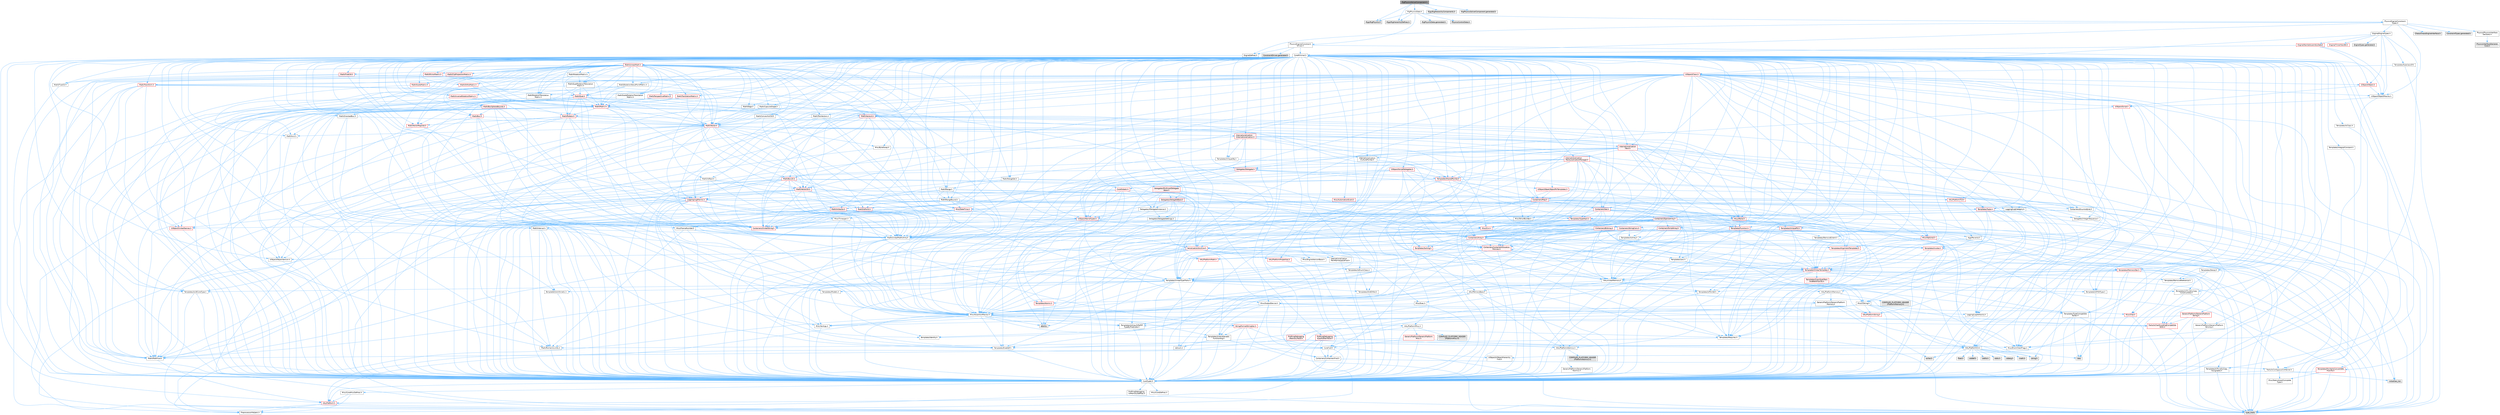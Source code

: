 digraph "RigPhysicsSolverComponent.h"
{
 // INTERACTIVE_SVG=YES
 // LATEX_PDF_SIZE
  bgcolor="transparent";
  edge [fontname=Helvetica,fontsize=10,labelfontname=Helvetica,labelfontsize=10];
  node [fontname=Helvetica,fontsize=10,shape=box,height=0.2,width=0.4];
  Node1 [id="Node000001",label="RigPhysicsSolverComponent.h",height=0.2,width=0.4,color="gray40", fillcolor="grey60", style="filled", fontcolor="black",tooltip=" "];
  Node1 -> Node2 [id="edge1_Node000001_Node000002",color="steelblue1",style="solid",tooltip=" "];
  Node2 [id="Node000002",label="RigPhysicsData.h",height=0.2,width=0.4,color="grey40", fillcolor="white", style="filled",URL="$d7/d66/RigPhysicsData_8h.html",tooltip=" "];
  Node2 -> Node3 [id="edge2_Node000002_Node000003",color="steelblue1",style="solid",tooltip=" "];
  Node3 [id="Node000003",label="PhysicsControlData.h",height=0.2,width=0.4,color="grey60", fillcolor="#E0E0E0", style="filled",tooltip=" "];
  Node2 -> Node4 [id="edge3_Node000002_Node000004",color="steelblue1",style="solid",tooltip=" "];
  Node4 [id="Node000004",label="Rigs/RigPhysics.h",height=0.2,width=0.4,color="grey60", fillcolor="#E0E0E0", style="filled",tooltip=" "];
  Node2 -> Node5 [id="edge4_Node000002_Node000005",color="steelblue1",style="solid",tooltip=" "];
  Node5 [id="Node000005",label="Rigs/RigHierarchyDefines.h",height=0.2,width=0.4,color="grey60", fillcolor="#E0E0E0", style="filled",tooltip=" "];
  Node2 -> Node6 [id="edge5_Node000002_Node000006",color="steelblue1",style="solid",tooltip=" "];
  Node6 [id="Node000006",label="PhysicsEngine/Constraint\lTypes.h",height=0.2,width=0.4,color="grey40", fillcolor="white", style="filled",URL="$d7/dd1/ConstraintTypes_8h.html",tooltip=" "];
  Node6 -> Node7 [id="edge6_Node000006_Node000007",color="steelblue1",style="solid",tooltip=" "];
  Node7 [id="Node000007",label="CoreMinimal.h",height=0.2,width=0.4,color="grey40", fillcolor="white", style="filled",URL="$d7/d67/CoreMinimal_8h.html",tooltip=" "];
  Node7 -> Node8 [id="edge7_Node000007_Node000008",color="steelblue1",style="solid",tooltip=" "];
  Node8 [id="Node000008",label="CoreTypes.h",height=0.2,width=0.4,color="grey40", fillcolor="white", style="filled",URL="$dc/dec/CoreTypes_8h.html",tooltip=" "];
  Node8 -> Node9 [id="edge8_Node000008_Node000009",color="steelblue1",style="solid",tooltip=" "];
  Node9 [id="Node000009",label="HAL/Platform.h",height=0.2,width=0.4,color="red", fillcolor="#FFF0F0", style="filled",URL="$d9/dd0/Platform_8h.html",tooltip=" "];
  Node9 -> Node12 [id="edge9_Node000009_Node000012",color="steelblue1",style="solid",tooltip=" "];
  Node12 [id="Node000012",label="type_traits",height=0.2,width=0.4,color="grey60", fillcolor="#E0E0E0", style="filled",tooltip=" "];
  Node9 -> Node13 [id="edge10_Node000009_Node000013",color="steelblue1",style="solid",tooltip=" "];
  Node13 [id="Node000013",label="PreprocessorHelpers.h",height=0.2,width=0.4,color="grey40", fillcolor="white", style="filled",URL="$db/ddb/PreprocessorHelpers_8h.html",tooltip=" "];
  Node8 -> Node19 [id="edge11_Node000008_Node000019",color="steelblue1",style="solid",tooltip=" "];
  Node19 [id="Node000019",label="ProfilingDebugging\l/UMemoryDefines.h",height=0.2,width=0.4,color="grey40", fillcolor="white", style="filled",URL="$d2/da2/UMemoryDefines_8h.html",tooltip=" "];
  Node8 -> Node20 [id="edge12_Node000008_Node000020",color="steelblue1",style="solid",tooltip=" "];
  Node20 [id="Node000020",label="Misc/CoreMiscDefines.h",height=0.2,width=0.4,color="grey40", fillcolor="white", style="filled",URL="$da/d38/CoreMiscDefines_8h.html",tooltip=" "];
  Node20 -> Node9 [id="edge13_Node000020_Node000009",color="steelblue1",style="solid",tooltip=" "];
  Node20 -> Node13 [id="edge14_Node000020_Node000013",color="steelblue1",style="solid",tooltip=" "];
  Node8 -> Node21 [id="edge15_Node000008_Node000021",color="steelblue1",style="solid",tooltip=" "];
  Node21 [id="Node000021",label="Misc/CoreDefines.h",height=0.2,width=0.4,color="grey40", fillcolor="white", style="filled",URL="$d3/dd2/CoreDefines_8h.html",tooltip=" "];
  Node7 -> Node22 [id="edge16_Node000007_Node000022",color="steelblue1",style="solid",tooltip=" "];
  Node22 [id="Node000022",label="CoreFwd.h",height=0.2,width=0.4,color="grey40", fillcolor="white", style="filled",URL="$d1/d1e/CoreFwd_8h.html",tooltip=" "];
  Node22 -> Node8 [id="edge17_Node000022_Node000008",color="steelblue1",style="solid",tooltip=" "];
  Node22 -> Node23 [id="edge18_Node000022_Node000023",color="steelblue1",style="solid",tooltip=" "];
  Node23 [id="Node000023",label="Containers/ContainersFwd.h",height=0.2,width=0.4,color="grey40", fillcolor="white", style="filled",URL="$d4/d0a/ContainersFwd_8h.html",tooltip=" "];
  Node23 -> Node9 [id="edge19_Node000023_Node000009",color="steelblue1",style="solid",tooltip=" "];
  Node23 -> Node8 [id="edge20_Node000023_Node000008",color="steelblue1",style="solid",tooltip=" "];
  Node23 -> Node24 [id="edge21_Node000023_Node000024",color="steelblue1",style="solid",tooltip=" "];
  Node24 [id="Node000024",label="Traits/IsContiguousContainer.h",height=0.2,width=0.4,color="grey40", fillcolor="white", style="filled",URL="$d5/d3c/IsContiguousContainer_8h.html",tooltip=" "];
  Node24 -> Node8 [id="edge22_Node000024_Node000008",color="steelblue1",style="solid",tooltip=" "];
  Node24 -> Node25 [id="edge23_Node000024_Node000025",color="steelblue1",style="solid",tooltip=" "];
  Node25 [id="Node000025",label="Misc/StaticAssertComplete\lType.h",height=0.2,width=0.4,color="grey40", fillcolor="white", style="filled",URL="$d5/d4e/StaticAssertCompleteType_8h.html",tooltip=" "];
  Node24 -> Node26 [id="edge24_Node000024_Node000026",color="steelblue1",style="solid",tooltip=" "];
  Node26 [id="Node000026",label="initializer_list",height=0.2,width=0.4,color="grey60", fillcolor="#E0E0E0", style="filled",tooltip=" "];
  Node22 -> Node27 [id="edge25_Node000022_Node000027",color="steelblue1",style="solid",tooltip=" "];
  Node27 [id="Node000027",label="Math/MathFwd.h",height=0.2,width=0.4,color="grey40", fillcolor="white", style="filled",URL="$d2/d10/MathFwd_8h.html",tooltip=" "];
  Node27 -> Node9 [id="edge26_Node000027_Node000009",color="steelblue1",style="solid",tooltip=" "];
  Node22 -> Node28 [id="edge27_Node000022_Node000028",color="steelblue1",style="solid",tooltip=" "];
  Node28 [id="Node000028",label="UObject/UObjectHierarchy\lFwd.h",height=0.2,width=0.4,color="grey40", fillcolor="white", style="filled",URL="$d3/d13/UObjectHierarchyFwd_8h.html",tooltip=" "];
  Node7 -> Node28 [id="edge28_Node000007_Node000028",color="steelblue1",style="solid",tooltip=" "];
  Node7 -> Node23 [id="edge29_Node000007_Node000023",color="steelblue1",style="solid",tooltip=" "];
  Node7 -> Node29 [id="edge30_Node000007_Node000029",color="steelblue1",style="solid",tooltip=" "];
  Node29 [id="Node000029",label="Misc/VarArgs.h",height=0.2,width=0.4,color="grey40", fillcolor="white", style="filled",URL="$d5/d6f/VarArgs_8h.html",tooltip=" "];
  Node29 -> Node8 [id="edge31_Node000029_Node000008",color="steelblue1",style="solid",tooltip=" "];
  Node7 -> Node30 [id="edge32_Node000007_Node000030",color="steelblue1",style="solid",tooltip=" "];
  Node30 [id="Node000030",label="Logging/LogVerbosity.h",height=0.2,width=0.4,color="grey40", fillcolor="white", style="filled",URL="$d2/d8f/LogVerbosity_8h.html",tooltip=" "];
  Node30 -> Node8 [id="edge33_Node000030_Node000008",color="steelblue1",style="solid",tooltip=" "];
  Node7 -> Node31 [id="edge34_Node000007_Node000031",color="steelblue1",style="solid",tooltip=" "];
  Node31 [id="Node000031",label="Misc/OutputDevice.h",height=0.2,width=0.4,color="grey40", fillcolor="white", style="filled",URL="$d7/d32/OutputDevice_8h.html",tooltip=" "];
  Node31 -> Node22 [id="edge35_Node000031_Node000022",color="steelblue1",style="solid",tooltip=" "];
  Node31 -> Node8 [id="edge36_Node000031_Node000008",color="steelblue1",style="solid",tooltip=" "];
  Node31 -> Node30 [id="edge37_Node000031_Node000030",color="steelblue1",style="solid",tooltip=" "];
  Node31 -> Node29 [id="edge38_Node000031_Node000029",color="steelblue1",style="solid",tooltip=" "];
  Node31 -> Node32 [id="edge39_Node000031_Node000032",color="steelblue1",style="solid",tooltip=" "];
  Node32 [id="Node000032",label="Templates/IsArrayOrRefOf\lTypeByPredicate.h",height=0.2,width=0.4,color="grey40", fillcolor="white", style="filled",URL="$d6/da1/IsArrayOrRefOfTypeByPredicate_8h.html",tooltip=" "];
  Node32 -> Node8 [id="edge40_Node000032_Node000008",color="steelblue1",style="solid",tooltip=" "];
  Node31 -> Node33 [id="edge41_Node000031_Node000033",color="steelblue1",style="solid",tooltip=" "];
  Node33 [id="Node000033",label="Templates/IsValidVariadic\lFunctionArg.h",height=0.2,width=0.4,color="grey40", fillcolor="white", style="filled",URL="$d0/dc8/IsValidVariadicFunctionArg_8h.html",tooltip=" "];
  Node33 -> Node8 [id="edge42_Node000033_Node000008",color="steelblue1",style="solid",tooltip=" "];
  Node33 -> Node34 [id="edge43_Node000033_Node000034",color="steelblue1",style="solid",tooltip=" "];
  Node34 [id="Node000034",label="IsEnum.h",height=0.2,width=0.4,color="grey40", fillcolor="white", style="filled",URL="$d4/de5/IsEnum_8h.html",tooltip=" "];
  Node33 -> Node12 [id="edge44_Node000033_Node000012",color="steelblue1",style="solid",tooltip=" "];
  Node31 -> Node35 [id="edge45_Node000031_Node000035",color="steelblue1",style="solid",tooltip=" "];
  Node35 [id="Node000035",label="Traits/IsCharEncodingCompatible\lWith.h",height=0.2,width=0.4,color="red", fillcolor="#FFF0F0", style="filled",URL="$df/dd1/IsCharEncodingCompatibleWith_8h.html",tooltip=" "];
  Node35 -> Node12 [id="edge46_Node000035_Node000012",color="steelblue1",style="solid",tooltip=" "];
  Node7 -> Node37 [id="edge47_Node000007_Node000037",color="steelblue1",style="solid",tooltip=" "];
  Node37 [id="Node000037",label="HAL/PlatformCrt.h",height=0.2,width=0.4,color="grey40", fillcolor="white", style="filled",URL="$d8/d75/PlatformCrt_8h.html",tooltip=" "];
  Node37 -> Node38 [id="edge48_Node000037_Node000038",color="steelblue1",style="solid",tooltip=" "];
  Node38 [id="Node000038",label="new",height=0.2,width=0.4,color="grey60", fillcolor="#E0E0E0", style="filled",tooltip=" "];
  Node37 -> Node39 [id="edge49_Node000037_Node000039",color="steelblue1",style="solid",tooltip=" "];
  Node39 [id="Node000039",label="wchar.h",height=0.2,width=0.4,color="grey60", fillcolor="#E0E0E0", style="filled",tooltip=" "];
  Node37 -> Node40 [id="edge50_Node000037_Node000040",color="steelblue1",style="solid",tooltip=" "];
  Node40 [id="Node000040",label="stddef.h",height=0.2,width=0.4,color="grey60", fillcolor="#E0E0E0", style="filled",tooltip=" "];
  Node37 -> Node41 [id="edge51_Node000037_Node000041",color="steelblue1",style="solid",tooltip=" "];
  Node41 [id="Node000041",label="stdlib.h",height=0.2,width=0.4,color="grey60", fillcolor="#E0E0E0", style="filled",tooltip=" "];
  Node37 -> Node42 [id="edge52_Node000037_Node000042",color="steelblue1",style="solid",tooltip=" "];
  Node42 [id="Node000042",label="stdio.h",height=0.2,width=0.4,color="grey60", fillcolor="#E0E0E0", style="filled",tooltip=" "];
  Node37 -> Node43 [id="edge53_Node000037_Node000043",color="steelblue1",style="solid",tooltip=" "];
  Node43 [id="Node000043",label="stdarg.h",height=0.2,width=0.4,color="grey60", fillcolor="#E0E0E0", style="filled",tooltip=" "];
  Node37 -> Node44 [id="edge54_Node000037_Node000044",color="steelblue1",style="solid",tooltip=" "];
  Node44 [id="Node000044",label="math.h",height=0.2,width=0.4,color="grey60", fillcolor="#E0E0E0", style="filled",tooltip=" "];
  Node37 -> Node45 [id="edge55_Node000037_Node000045",color="steelblue1",style="solid",tooltip=" "];
  Node45 [id="Node000045",label="float.h",height=0.2,width=0.4,color="grey60", fillcolor="#E0E0E0", style="filled",tooltip=" "];
  Node37 -> Node46 [id="edge56_Node000037_Node000046",color="steelblue1",style="solid",tooltip=" "];
  Node46 [id="Node000046",label="string.h",height=0.2,width=0.4,color="grey60", fillcolor="#E0E0E0", style="filled",tooltip=" "];
  Node7 -> Node47 [id="edge57_Node000007_Node000047",color="steelblue1",style="solid",tooltip=" "];
  Node47 [id="Node000047",label="HAL/PlatformMisc.h",height=0.2,width=0.4,color="grey40", fillcolor="white", style="filled",URL="$d0/df5/PlatformMisc_8h.html",tooltip=" "];
  Node47 -> Node8 [id="edge58_Node000047_Node000008",color="steelblue1",style="solid",tooltip=" "];
  Node47 -> Node48 [id="edge59_Node000047_Node000048",color="steelblue1",style="solid",tooltip=" "];
  Node48 [id="Node000048",label="GenericPlatform/GenericPlatform\lMisc.h",height=0.2,width=0.4,color="red", fillcolor="#FFF0F0", style="filled",URL="$db/d9a/GenericPlatformMisc_8h.html",tooltip=" "];
  Node48 -> Node22 [id="edge60_Node000048_Node000022",color="steelblue1",style="solid",tooltip=" "];
  Node48 -> Node8 [id="edge61_Node000048_Node000008",color="steelblue1",style="solid",tooltip=" "];
  Node48 -> Node37 [id="edge62_Node000048_Node000037",color="steelblue1",style="solid",tooltip=" "];
  Node48 -> Node52 [id="edge63_Node000048_Node000052",color="steelblue1",style="solid",tooltip=" "];
  Node52 [id="Node000052",label="Math/NumericLimits.h",height=0.2,width=0.4,color="grey40", fillcolor="white", style="filled",URL="$df/d1b/NumericLimits_8h.html",tooltip=" "];
  Node52 -> Node8 [id="edge64_Node000052_Node000008",color="steelblue1",style="solid",tooltip=" "];
  Node48 -> Node54 [id="edge65_Node000048_Node000054",color="steelblue1",style="solid",tooltip=" "];
  Node54 [id="Node000054",label="Misc/EnumClassFlags.h",height=0.2,width=0.4,color="grey40", fillcolor="white", style="filled",URL="$d8/de7/EnumClassFlags_8h.html",tooltip=" "];
  Node47 -> Node57 [id="edge66_Node000047_Node000057",color="steelblue1",style="solid",tooltip=" "];
  Node57 [id="Node000057",label="COMPILED_PLATFORM_HEADER\l(PlatformMisc.h)",height=0.2,width=0.4,color="grey60", fillcolor="#E0E0E0", style="filled",tooltip=" "];
  Node47 -> Node58 [id="edge67_Node000047_Node000058",color="steelblue1",style="solid",tooltip=" "];
  Node58 [id="Node000058",label="ProfilingDebugging\l/CpuProfilerTrace.h",height=0.2,width=0.4,color="red", fillcolor="#FFF0F0", style="filled",URL="$da/dcb/CpuProfilerTrace_8h.html",tooltip=" "];
  Node58 -> Node8 [id="edge68_Node000058_Node000008",color="steelblue1",style="solid",tooltip=" "];
  Node58 -> Node23 [id="edge69_Node000058_Node000023",color="steelblue1",style="solid",tooltip=" "];
  Node58 -> Node59 [id="edge70_Node000058_Node000059",color="steelblue1",style="solid",tooltip=" "];
  Node59 [id="Node000059",label="HAL/PlatformAtomics.h",height=0.2,width=0.4,color="grey40", fillcolor="white", style="filled",URL="$d3/d36/PlatformAtomics_8h.html",tooltip=" "];
  Node59 -> Node8 [id="edge71_Node000059_Node000008",color="steelblue1",style="solid",tooltip=" "];
  Node59 -> Node60 [id="edge72_Node000059_Node000060",color="steelblue1",style="solid",tooltip=" "];
  Node60 [id="Node000060",label="GenericPlatform/GenericPlatform\lAtomics.h",height=0.2,width=0.4,color="grey40", fillcolor="white", style="filled",URL="$da/d72/GenericPlatformAtomics_8h.html",tooltip=" "];
  Node60 -> Node8 [id="edge73_Node000060_Node000008",color="steelblue1",style="solid",tooltip=" "];
  Node59 -> Node61 [id="edge74_Node000059_Node000061",color="steelblue1",style="solid",tooltip=" "];
  Node61 [id="Node000061",label="COMPILED_PLATFORM_HEADER\l(PlatformAtomics.h)",height=0.2,width=0.4,color="grey60", fillcolor="#E0E0E0", style="filled",tooltip=" "];
  Node58 -> Node13 [id="edge75_Node000058_Node000013",color="steelblue1",style="solid",tooltip=" "];
  Node7 -> Node66 [id="edge76_Node000007_Node000066",color="steelblue1",style="solid",tooltip=" "];
  Node66 [id="Node000066",label="Misc/AssertionMacros.h",height=0.2,width=0.4,color="grey40", fillcolor="white", style="filled",URL="$d0/dfa/AssertionMacros_8h.html",tooltip=" "];
  Node66 -> Node8 [id="edge77_Node000066_Node000008",color="steelblue1",style="solid",tooltip=" "];
  Node66 -> Node9 [id="edge78_Node000066_Node000009",color="steelblue1",style="solid",tooltip=" "];
  Node66 -> Node47 [id="edge79_Node000066_Node000047",color="steelblue1",style="solid",tooltip=" "];
  Node66 -> Node13 [id="edge80_Node000066_Node000013",color="steelblue1",style="solid",tooltip=" "];
  Node66 -> Node67 [id="edge81_Node000066_Node000067",color="steelblue1",style="solid",tooltip=" "];
  Node67 [id="Node000067",label="Templates/EnableIf.h",height=0.2,width=0.4,color="grey40", fillcolor="white", style="filled",URL="$d7/d60/EnableIf_8h.html",tooltip=" "];
  Node67 -> Node8 [id="edge82_Node000067_Node000008",color="steelblue1",style="solid",tooltip=" "];
  Node66 -> Node32 [id="edge83_Node000066_Node000032",color="steelblue1",style="solid",tooltip=" "];
  Node66 -> Node33 [id="edge84_Node000066_Node000033",color="steelblue1",style="solid",tooltip=" "];
  Node66 -> Node35 [id="edge85_Node000066_Node000035",color="steelblue1",style="solid",tooltip=" "];
  Node66 -> Node29 [id="edge86_Node000066_Node000029",color="steelblue1",style="solid",tooltip=" "];
  Node66 -> Node68 [id="edge87_Node000066_Node000068",color="steelblue1",style="solid",tooltip=" "];
  Node68 [id="Node000068",label="String/FormatStringSan.h",height=0.2,width=0.4,color="red", fillcolor="#FFF0F0", style="filled",URL="$d3/d8b/FormatStringSan_8h.html",tooltip=" "];
  Node68 -> Node12 [id="edge88_Node000068_Node000012",color="steelblue1",style="solid",tooltip=" "];
  Node68 -> Node8 [id="edge89_Node000068_Node000008",color="steelblue1",style="solid",tooltip=" "];
  Node68 -> Node69 [id="edge90_Node000068_Node000069",color="steelblue1",style="solid",tooltip=" "];
  Node69 [id="Node000069",label="Templates/Requires.h",height=0.2,width=0.4,color="grey40", fillcolor="white", style="filled",URL="$dc/d96/Requires_8h.html",tooltip=" "];
  Node69 -> Node67 [id="edge91_Node000069_Node000067",color="steelblue1",style="solid",tooltip=" "];
  Node69 -> Node12 [id="edge92_Node000069_Node000012",color="steelblue1",style="solid",tooltip=" "];
  Node68 -> Node70 [id="edge93_Node000068_Node000070",color="steelblue1",style="solid",tooltip=" "];
  Node70 [id="Node000070",label="Templates/Identity.h",height=0.2,width=0.4,color="grey40", fillcolor="white", style="filled",URL="$d0/dd5/Identity_8h.html",tooltip=" "];
  Node68 -> Node33 [id="edge94_Node000068_Node000033",color="steelblue1",style="solid",tooltip=" "];
  Node68 -> Node23 [id="edge95_Node000068_Node000023",color="steelblue1",style="solid",tooltip=" "];
  Node66 -> Node74 [id="edge96_Node000066_Node000074",color="steelblue1",style="solid",tooltip=" "];
  Node74 [id="Node000074",label="atomic",height=0.2,width=0.4,color="grey60", fillcolor="#E0E0E0", style="filled",tooltip=" "];
  Node7 -> Node75 [id="edge97_Node000007_Node000075",color="steelblue1",style="solid",tooltip=" "];
  Node75 [id="Node000075",label="Templates/IsPointer.h",height=0.2,width=0.4,color="grey40", fillcolor="white", style="filled",URL="$d7/d05/IsPointer_8h.html",tooltip=" "];
  Node75 -> Node8 [id="edge98_Node000075_Node000008",color="steelblue1",style="solid",tooltip=" "];
  Node7 -> Node76 [id="edge99_Node000007_Node000076",color="steelblue1",style="solid",tooltip=" "];
  Node76 [id="Node000076",label="HAL/PlatformMemory.h",height=0.2,width=0.4,color="grey40", fillcolor="white", style="filled",URL="$de/d68/PlatformMemory_8h.html",tooltip=" "];
  Node76 -> Node8 [id="edge100_Node000076_Node000008",color="steelblue1",style="solid",tooltip=" "];
  Node76 -> Node77 [id="edge101_Node000076_Node000077",color="steelblue1",style="solid",tooltip=" "];
  Node77 [id="Node000077",label="GenericPlatform/GenericPlatform\lMemory.h",height=0.2,width=0.4,color="grey40", fillcolor="white", style="filled",URL="$dd/d22/GenericPlatformMemory_8h.html",tooltip=" "];
  Node77 -> Node22 [id="edge102_Node000077_Node000022",color="steelblue1",style="solid",tooltip=" "];
  Node77 -> Node8 [id="edge103_Node000077_Node000008",color="steelblue1",style="solid",tooltip=" "];
  Node77 -> Node78 [id="edge104_Node000077_Node000078",color="steelblue1",style="solid",tooltip=" "];
  Node78 [id="Node000078",label="HAL/PlatformString.h",height=0.2,width=0.4,color="red", fillcolor="#FFF0F0", style="filled",URL="$db/db5/PlatformString_8h.html",tooltip=" "];
  Node78 -> Node8 [id="edge105_Node000078_Node000008",color="steelblue1",style="solid",tooltip=" "];
  Node77 -> Node46 [id="edge106_Node000077_Node000046",color="steelblue1",style="solid",tooltip=" "];
  Node77 -> Node39 [id="edge107_Node000077_Node000039",color="steelblue1",style="solid",tooltip=" "];
  Node76 -> Node80 [id="edge108_Node000076_Node000080",color="steelblue1",style="solid",tooltip=" "];
  Node80 [id="Node000080",label="COMPILED_PLATFORM_HEADER\l(PlatformMemory.h)",height=0.2,width=0.4,color="grey60", fillcolor="#E0E0E0", style="filled",tooltip=" "];
  Node7 -> Node59 [id="edge109_Node000007_Node000059",color="steelblue1",style="solid",tooltip=" "];
  Node7 -> Node81 [id="edge110_Node000007_Node000081",color="steelblue1",style="solid",tooltip=" "];
  Node81 [id="Node000081",label="Misc/Exec.h",height=0.2,width=0.4,color="grey40", fillcolor="white", style="filled",URL="$de/ddb/Exec_8h.html",tooltip=" "];
  Node81 -> Node8 [id="edge111_Node000081_Node000008",color="steelblue1",style="solid",tooltip=" "];
  Node81 -> Node66 [id="edge112_Node000081_Node000066",color="steelblue1",style="solid",tooltip=" "];
  Node7 -> Node82 [id="edge113_Node000007_Node000082",color="steelblue1",style="solid",tooltip=" "];
  Node82 [id="Node000082",label="HAL/MemoryBase.h",height=0.2,width=0.4,color="grey40", fillcolor="white", style="filled",URL="$d6/d9f/MemoryBase_8h.html",tooltip=" "];
  Node82 -> Node8 [id="edge114_Node000082_Node000008",color="steelblue1",style="solid",tooltip=" "];
  Node82 -> Node59 [id="edge115_Node000082_Node000059",color="steelblue1",style="solid",tooltip=" "];
  Node82 -> Node37 [id="edge116_Node000082_Node000037",color="steelblue1",style="solid",tooltip=" "];
  Node82 -> Node81 [id="edge117_Node000082_Node000081",color="steelblue1",style="solid",tooltip=" "];
  Node82 -> Node31 [id="edge118_Node000082_Node000031",color="steelblue1",style="solid",tooltip=" "];
  Node82 -> Node83 [id="edge119_Node000082_Node000083",color="steelblue1",style="solid",tooltip=" "];
  Node83 [id="Node000083",label="Templates/Atomic.h",height=0.2,width=0.4,color="red", fillcolor="#FFF0F0", style="filled",URL="$d3/d91/Atomic_8h.html",tooltip=" "];
  Node83 -> Node74 [id="edge120_Node000083_Node000074",color="steelblue1",style="solid",tooltip=" "];
  Node7 -> Node92 [id="edge121_Node000007_Node000092",color="steelblue1",style="solid",tooltip=" "];
  Node92 [id="Node000092",label="HAL/UnrealMemory.h",height=0.2,width=0.4,color="grey40", fillcolor="white", style="filled",URL="$d9/d96/UnrealMemory_8h.html",tooltip=" "];
  Node92 -> Node8 [id="edge122_Node000092_Node000008",color="steelblue1",style="solid",tooltip=" "];
  Node92 -> Node77 [id="edge123_Node000092_Node000077",color="steelblue1",style="solid",tooltip=" "];
  Node92 -> Node82 [id="edge124_Node000092_Node000082",color="steelblue1",style="solid",tooltip=" "];
  Node92 -> Node76 [id="edge125_Node000092_Node000076",color="steelblue1",style="solid",tooltip=" "];
  Node92 -> Node93 [id="edge126_Node000092_Node000093",color="steelblue1",style="solid",tooltip=" "];
  Node93 [id="Node000093",label="ProfilingDebugging\l/MemoryTrace.h",height=0.2,width=0.4,color="red", fillcolor="#FFF0F0", style="filled",URL="$da/dd7/MemoryTrace_8h.html",tooltip=" "];
  Node93 -> Node9 [id="edge127_Node000093_Node000009",color="steelblue1",style="solid",tooltip=" "];
  Node93 -> Node54 [id="edge128_Node000093_Node000054",color="steelblue1",style="solid",tooltip=" "];
  Node92 -> Node75 [id="edge129_Node000092_Node000075",color="steelblue1",style="solid",tooltip=" "];
  Node7 -> Node94 [id="edge130_Node000007_Node000094",color="steelblue1",style="solid",tooltip=" "];
  Node94 [id="Node000094",label="Templates/IsArithmetic.h",height=0.2,width=0.4,color="grey40", fillcolor="white", style="filled",URL="$d2/d5d/IsArithmetic_8h.html",tooltip=" "];
  Node94 -> Node8 [id="edge131_Node000094_Node000008",color="steelblue1",style="solid",tooltip=" "];
  Node7 -> Node88 [id="edge132_Node000007_Node000088",color="steelblue1",style="solid",tooltip=" "];
  Node88 [id="Node000088",label="Templates/AndOrNot.h",height=0.2,width=0.4,color="grey40", fillcolor="white", style="filled",URL="$db/d0a/AndOrNot_8h.html",tooltip=" "];
  Node88 -> Node8 [id="edge133_Node000088_Node000008",color="steelblue1",style="solid",tooltip=" "];
  Node7 -> Node95 [id="edge134_Node000007_Node000095",color="steelblue1",style="solid",tooltip=" "];
  Node95 [id="Node000095",label="Templates/IsPODType.h",height=0.2,width=0.4,color="grey40", fillcolor="white", style="filled",URL="$d7/db1/IsPODType_8h.html",tooltip=" "];
  Node95 -> Node8 [id="edge135_Node000095_Node000008",color="steelblue1",style="solid",tooltip=" "];
  Node7 -> Node96 [id="edge136_Node000007_Node000096",color="steelblue1",style="solid",tooltip=" "];
  Node96 [id="Node000096",label="Templates/IsUECoreType.h",height=0.2,width=0.4,color="grey40", fillcolor="white", style="filled",URL="$d1/db8/IsUECoreType_8h.html",tooltip=" "];
  Node96 -> Node8 [id="edge137_Node000096_Node000008",color="steelblue1",style="solid",tooltip=" "];
  Node96 -> Node12 [id="edge138_Node000096_Node000012",color="steelblue1",style="solid",tooltip=" "];
  Node7 -> Node89 [id="edge139_Node000007_Node000089",color="steelblue1",style="solid",tooltip=" "];
  Node89 [id="Node000089",label="Templates/IsTriviallyCopy\lConstructible.h",height=0.2,width=0.4,color="grey40", fillcolor="white", style="filled",URL="$d3/d78/IsTriviallyCopyConstructible_8h.html",tooltip=" "];
  Node89 -> Node8 [id="edge140_Node000089_Node000008",color="steelblue1",style="solid",tooltip=" "];
  Node89 -> Node12 [id="edge141_Node000089_Node000012",color="steelblue1",style="solid",tooltip=" "];
  Node7 -> Node97 [id="edge142_Node000007_Node000097",color="steelblue1",style="solid",tooltip=" "];
  Node97 [id="Node000097",label="Templates/UnrealTypeTraits.h",height=0.2,width=0.4,color="grey40", fillcolor="white", style="filled",URL="$d2/d2d/UnrealTypeTraits_8h.html",tooltip=" "];
  Node97 -> Node8 [id="edge143_Node000097_Node000008",color="steelblue1",style="solid",tooltip=" "];
  Node97 -> Node75 [id="edge144_Node000097_Node000075",color="steelblue1",style="solid",tooltip=" "];
  Node97 -> Node66 [id="edge145_Node000097_Node000066",color="steelblue1",style="solid",tooltip=" "];
  Node97 -> Node88 [id="edge146_Node000097_Node000088",color="steelblue1",style="solid",tooltip=" "];
  Node97 -> Node67 [id="edge147_Node000097_Node000067",color="steelblue1",style="solid",tooltip=" "];
  Node97 -> Node94 [id="edge148_Node000097_Node000094",color="steelblue1",style="solid",tooltip=" "];
  Node97 -> Node34 [id="edge149_Node000097_Node000034",color="steelblue1",style="solid",tooltip=" "];
  Node97 -> Node98 [id="edge150_Node000097_Node000098",color="steelblue1",style="solid",tooltip=" "];
  Node98 [id="Node000098",label="Templates/Models.h",height=0.2,width=0.4,color="grey40", fillcolor="white", style="filled",URL="$d3/d0c/Models_8h.html",tooltip=" "];
  Node98 -> Node70 [id="edge151_Node000098_Node000070",color="steelblue1",style="solid",tooltip=" "];
  Node97 -> Node95 [id="edge152_Node000097_Node000095",color="steelblue1",style="solid",tooltip=" "];
  Node97 -> Node96 [id="edge153_Node000097_Node000096",color="steelblue1",style="solid",tooltip=" "];
  Node97 -> Node89 [id="edge154_Node000097_Node000089",color="steelblue1",style="solid",tooltip=" "];
  Node7 -> Node67 [id="edge155_Node000007_Node000067",color="steelblue1",style="solid",tooltip=" "];
  Node7 -> Node99 [id="edge156_Node000007_Node000099",color="steelblue1",style="solid",tooltip=" "];
  Node99 [id="Node000099",label="Templates/RemoveReference.h",height=0.2,width=0.4,color="grey40", fillcolor="white", style="filled",URL="$da/dbe/RemoveReference_8h.html",tooltip=" "];
  Node99 -> Node8 [id="edge157_Node000099_Node000008",color="steelblue1",style="solid",tooltip=" "];
  Node7 -> Node100 [id="edge158_Node000007_Node000100",color="steelblue1",style="solid",tooltip=" "];
  Node100 [id="Node000100",label="Templates/IntegralConstant.h",height=0.2,width=0.4,color="grey40", fillcolor="white", style="filled",URL="$db/d1b/IntegralConstant_8h.html",tooltip=" "];
  Node100 -> Node8 [id="edge159_Node000100_Node000008",color="steelblue1",style="solid",tooltip=" "];
  Node7 -> Node101 [id="edge160_Node000007_Node000101",color="steelblue1",style="solid",tooltip=" "];
  Node101 [id="Node000101",label="Templates/IsClass.h",height=0.2,width=0.4,color="grey40", fillcolor="white", style="filled",URL="$db/dcb/IsClass_8h.html",tooltip=" "];
  Node101 -> Node8 [id="edge161_Node000101_Node000008",color="steelblue1",style="solid",tooltip=" "];
  Node7 -> Node102 [id="edge162_Node000007_Node000102",color="steelblue1",style="solid",tooltip=" "];
  Node102 [id="Node000102",label="Templates/TypeCompatible\lBytes.h",height=0.2,width=0.4,color="grey40", fillcolor="white", style="filled",URL="$df/d0a/TypeCompatibleBytes_8h.html",tooltip=" "];
  Node102 -> Node8 [id="edge163_Node000102_Node000008",color="steelblue1",style="solid",tooltip=" "];
  Node102 -> Node46 [id="edge164_Node000102_Node000046",color="steelblue1",style="solid",tooltip=" "];
  Node102 -> Node38 [id="edge165_Node000102_Node000038",color="steelblue1",style="solid",tooltip=" "];
  Node102 -> Node12 [id="edge166_Node000102_Node000012",color="steelblue1",style="solid",tooltip=" "];
  Node7 -> Node24 [id="edge167_Node000007_Node000024",color="steelblue1",style="solid",tooltip=" "];
  Node7 -> Node103 [id="edge168_Node000007_Node000103",color="steelblue1",style="solid",tooltip=" "];
  Node103 [id="Node000103",label="Templates/UnrealTemplate.h",height=0.2,width=0.4,color="red", fillcolor="#FFF0F0", style="filled",URL="$d4/d24/UnrealTemplate_8h.html",tooltip=" "];
  Node103 -> Node8 [id="edge169_Node000103_Node000008",color="steelblue1",style="solid",tooltip=" "];
  Node103 -> Node75 [id="edge170_Node000103_Node000075",color="steelblue1",style="solid",tooltip=" "];
  Node103 -> Node92 [id="edge171_Node000103_Node000092",color="steelblue1",style="solid",tooltip=" "];
  Node103 -> Node104 [id="edge172_Node000103_Node000104",color="steelblue1",style="solid",tooltip=" "];
  Node104 [id="Node000104",label="Templates/CopyQualifiers\lAndRefsFromTo.h",height=0.2,width=0.4,color="red", fillcolor="#FFF0F0", style="filled",URL="$d3/db3/CopyQualifiersAndRefsFromTo_8h.html",tooltip=" "];
  Node103 -> Node97 [id="edge173_Node000103_Node000097",color="steelblue1",style="solid",tooltip=" "];
  Node103 -> Node99 [id="edge174_Node000103_Node000099",color="steelblue1",style="solid",tooltip=" "];
  Node103 -> Node69 [id="edge175_Node000103_Node000069",color="steelblue1",style="solid",tooltip=" "];
  Node103 -> Node102 [id="edge176_Node000103_Node000102",color="steelblue1",style="solid",tooltip=" "];
  Node103 -> Node70 [id="edge177_Node000103_Node000070",color="steelblue1",style="solid",tooltip=" "];
  Node103 -> Node24 [id="edge178_Node000103_Node000024",color="steelblue1",style="solid",tooltip=" "];
  Node103 -> Node12 [id="edge179_Node000103_Node000012",color="steelblue1",style="solid",tooltip=" "];
  Node7 -> Node52 [id="edge180_Node000007_Node000052",color="steelblue1",style="solid",tooltip=" "];
  Node7 -> Node107 [id="edge181_Node000007_Node000107",color="steelblue1",style="solid",tooltip=" "];
  Node107 [id="Node000107",label="HAL/PlatformMath.h",height=0.2,width=0.4,color="red", fillcolor="#FFF0F0", style="filled",URL="$dc/d53/PlatformMath_8h.html",tooltip=" "];
  Node107 -> Node8 [id="edge182_Node000107_Node000008",color="steelblue1",style="solid",tooltip=" "];
  Node7 -> Node90 [id="edge183_Node000007_Node000090",color="steelblue1",style="solid",tooltip=" "];
  Node90 [id="Node000090",label="Templates/IsTriviallyCopy\lAssignable.h",height=0.2,width=0.4,color="grey40", fillcolor="white", style="filled",URL="$d2/df2/IsTriviallyCopyAssignable_8h.html",tooltip=" "];
  Node90 -> Node8 [id="edge184_Node000090_Node000008",color="steelblue1",style="solid",tooltip=" "];
  Node90 -> Node12 [id="edge185_Node000090_Node000012",color="steelblue1",style="solid",tooltip=" "];
  Node7 -> Node115 [id="edge186_Node000007_Node000115",color="steelblue1",style="solid",tooltip=" "];
  Node115 [id="Node000115",label="Templates/MemoryOps.h",height=0.2,width=0.4,color="red", fillcolor="#FFF0F0", style="filled",URL="$db/dea/MemoryOps_8h.html",tooltip=" "];
  Node115 -> Node8 [id="edge187_Node000115_Node000008",color="steelblue1",style="solid",tooltip=" "];
  Node115 -> Node92 [id="edge188_Node000115_Node000092",color="steelblue1",style="solid",tooltip=" "];
  Node115 -> Node90 [id="edge189_Node000115_Node000090",color="steelblue1",style="solid",tooltip=" "];
  Node115 -> Node89 [id="edge190_Node000115_Node000089",color="steelblue1",style="solid",tooltip=" "];
  Node115 -> Node69 [id="edge191_Node000115_Node000069",color="steelblue1",style="solid",tooltip=" "];
  Node115 -> Node97 [id="edge192_Node000115_Node000097",color="steelblue1",style="solid",tooltip=" "];
  Node115 -> Node38 [id="edge193_Node000115_Node000038",color="steelblue1",style="solid",tooltip=" "];
  Node115 -> Node12 [id="edge194_Node000115_Node000012",color="steelblue1",style="solid",tooltip=" "];
  Node7 -> Node116 [id="edge195_Node000007_Node000116",color="steelblue1",style="solid",tooltip=" "];
  Node116 [id="Node000116",label="Containers/ContainerAllocation\lPolicies.h",height=0.2,width=0.4,color="red", fillcolor="#FFF0F0", style="filled",URL="$d7/dff/ContainerAllocationPolicies_8h.html",tooltip=" "];
  Node116 -> Node8 [id="edge196_Node000116_Node000008",color="steelblue1",style="solid",tooltip=" "];
  Node116 -> Node116 [id="edge197_Node000116_Node000116",color="steelblue1",style="solid",tooltip=" "];
  Node116 -> Node107 [id="edge198_Node000116_Node000107",color="steelblue1",style="solid",tooltip=" "];
  Node116 -> Node92 [id="edge199_Node000116_Node000092",color="steelblue1",style="solid",tooltip=" "];
  Node116 -> Node52 [id="edge200_Node000116_Node000052",color="steelblue1",style="solid",tooltip=" "];
  Node116 -> Node66 [id="edge201_Node000116_Node000066",color="steelblue1",style="solid",tooltip=" "];
  Node116 -> Node115 [id="edge202_Node000116_Node000115",color="steelblue1",style="solid",tooltip=" "];
  Node116 -> Node102 [id="edge203_Node000116_Node000102",color="steelblue1",style="solid",tooltip=" "];
  Node116 -> Node12 [id="edge204_Node000116_Node000012",color="steelblue1",style="solid",tooltip=" "];
  Node7 -> Node119 [id="edge205_Node000007_Node000119",color="steelblue1",style="solid",tooltip=" "];
  Node119 [id="Node000119",label="Templates/IsEnumClass.h",height=0.2,width=0.4,color="grey40", fillcolor="white", style="filled",URL="$d7/d15/IsEnumClass_8h.html",tooltip=" "];
  Node119 -> Node8 [id="edge206_Node000119_Node000008",color="steelblue1",style="solid",tooltip=" "];
  Node119 -> Node88 [id="edge207_Node000119_Node000088",color="steelblue1",style="solid",tooltip=" "];
  Node7 -> Node120 [id="edge208_Node000007_Node000120",color="steelblue1",style="solid",tooltip=" "];
  Node120 [id="Node000120",label="HAL/PlatformProperties.h",height=0.2,width=0.4,color="red", fillcolor="#FFF0F0", style="filled",URL="$d9/db0/PlatformProperties_8h.html",tooltip=" "];
  Node120 -> Node8 [id="edge209_Node000120_Node000008",color="steelblue1",style="solid",tooltip=" "];
  Node7 -> Node123 [id="edge210_Node000007_Node000123",color="steelblue1",style="solid",tooltip=" "];
  Node123 [id="Node000123",label="Misc/EngineVersionBase.h",height=0.2,width=0.4,color="grey40", fillcolor="white", style="filled",URL="$d5/d2b/EngineVersionBase_8h.html",tooltip=" "];
  Node123 -> Node8 [id="edge211_Node000123_Node000008",color="steelblue1",style="solid",tooltip=" "];
  Node7 -> Node124 [id="edge212_Node000007_Node000124",color="steelblue1",style="solid",tooltip=" "];
  Node124 [id="Node000124",label="Internationalization\l/TextNamespaceFwd.h",height=0.2,width=0.4,color="grey40", fillcolor="white", style="filled",URL="$d8/d97/TextNamespaceFwd_8h.html",tooltip=" "];
  Node124 -> Node8 [id="edge213_Node000124_Node000008",color="steelblue1",style="solid",tooltip=" "];
  Node7 -> Node125 [id="edge214_Node000007_Node000125",color="steelblue1",style="solid",tooltip=" "];
  Node125 [id="Node000125",label="Serialization/Archive.h",height=0.2,width=0.4,color="red", fillcolor="#FFF0F0", style="filled",URL="$d7/d3b/Archive_8h.html",tooltip=" "];
  Node125 -> Node22 [id="edge215_Node000125_Node000022",color="steelblue1",style="solid",tooltip=" "];
  Node125 -> Node8 [id="edge216_Node000125_Node000008",color="steelblue1",style="solid",tooltip=" "];
  Node125 -> Node120 [id="edge217_Node000125_Node000120",color="steelblue1",style="solid",tooltip=" "];
  Node125 -> Node124 [id="edge218_Node000125_Node000124",color="steelblue1",style="solid",tooltip=" "];
  Node125 -> Node27 [id="edge219_Node000125_Node000027",color="steelblue1",style="solid",tooltip=" "];
  Node125 -> Node66 [id="edge220_Node000125_Node000066",color="steelblue1",style="solid",tooltip=" "];
  Node125 -> Node123 [id="edge221_Node000125_Node000123",color="steelblue1",style="solid",tooltip=" "];
  Node125 -> Node29 [id="edge222_Node000125_Node000029",color="steelblue1",style="solid",tooltip=" "];
  Node125 -> Node67 [id="edge223_Node000125_Node000067",color="steelblue1",style="solid",tooltip=" "];
  Node125 -> Node32 [id="edge224_Node000125_Node000032",color="steelblue1",style="solid",tooltip=" "];
  Node125 -> Node119 [id="edge225_Node000125_Node000119",color="steelblue1",style="solid",tooltip=" "];
  Node125 -> Node33 [id="edge226_Node000125_Node000033",color="steelblue1",style="solid",tooltip=" "];
  Node125 -> Node103 [id="edge227_Node000125_Node000103",color="steelblue1",style="solid",tooltip=" "];
  Node125 -> Node35 [id="edge228_Node000125_Node000035",color="steelblue1",style="solid",tooltip=" "];
  Node125 -> Node128 [id="edge229_Node000125_Node000128",color="steelblue1",style="solid",tooltip=" "];
  Node128 [id="Node000128",label="UObject/ObjectVersion.h",height=0.2,width=0.4,color="grey40", fillcolor="white", style="filled",URL="$da/d63/ObjectVersion_8h.html",tooltip=" "];
  Node128 -> Node8 [id="edge230_Node000128_Node000008",color="steelblue1",style="solid",tooltip=" "];
  Node7 -> Node129 [id="edge231_Node000007_Node000129",color="steelblue1",style="solid",tooltip=" "];
  Node129 [id="Node000129",label="Templates/Less.h",height=0.2,width=0.4,color="grey40", fillcolor="white", style="filled",URL="$de/dc8/Less_8h.html",tooltip=" "];
  Node129 -> Node8 [id="edge232_Node000129_Node000008",color="steelblue1",style="solid",tooltip=" "];
  Node129 -> Node103 [id="edge233_Node000129_Node000103",color="steelblue1",style="solid",tooltip=" "];
  Node7 -> Node130 [id="edge234_Node000007_Node000130",color="steelblue1",style="solid",tooltip=" "];
  Node130 [id="Node000130",label="Templates/Sorting.h",height=0.2,width=0.4,color="red", fillcolor="#FFF0F0", style="filled",URL="$d3/d9e/Sorting_8h.html",tooltip=" "];
  Node130 -> Node8 [id="edge235_Node000130_Node000008",color="steelblue1",style="solid",tooltip=" "];
  Node130 -> Node107 [id="edge236_Node000130_Node000107",color="steelblue1",style="solid",tooltip=" "];
  Node130 -> Node129 [id="edge237_Node000130_Node000129",color="steelblue1",style="solid",tooltip=" "];
  Node7 -> Node141 [id="edge238_Node000007_Node000141",color="steelblue1",style="solid",tooltip=" "];
  Node141 [id="Node000141",label="Misc/Char.h",height=0.2,width=0.4,color="red", fillcolor="#FFF0F0", style="filled",URL="$d0/d58/Char_8h.html",tooltip=" "];
  Node141 -> Node8 [id="edge239_Node000141_Node000008",color="steelblue1",style="solid",tooltip=" "];
  Node141 -> Node12 [id="edge240_Node000141_Node000012",color="steelblue1",style="solid",tooltip=" "];
  Node7 -> Node144 [id="edge241_Node000007_Node000144",color="steelblue1",style="solid",tooltip=" "];
  Node144 [id="Node000144",label="GenericPlatform/GenericPlatform\lStricmp.h",height=0.2,width=0.4,color="grey40", fillcolor="white", style="filled",URL="$d2/d86/GenericPlatformStricmp_8h.html",tooltip=" "];
  Node144 -> Node8 [id="edge242_Node000144_Node000008",color="steelblue1",style="solid",tooltip=" "];
  Node7 -> Node145 [id="edge243_Node000007_Node000145",color="steelblue1",style="solid",tooltip=" "];
  Node145 [id="Node000145",label="GenericPlatform/GenericPlatform\lString.h",height=0.2,width=0.4,color="red", fillcolor="#FFF0F0", style="filled",URL="$dd/d20/GenericPlatformString_8h.html",tooltip=" "];
  Node145 -> Node8 [id="edge244_Node000145_Node000008",color="steelblue1",style="solid",tooltip=" "];
  Node145 -> Node144 [id="edge245_Node000145_Node000144",color="steelblue1",style="solid",tooltip=" "];
  Node145 -> Node67 [id="edge246_Node000145_Node000067",color="steelblue1",style="solid",tooltip=" "];
  Node145 -> Node35 [id="edge247_Node000145_Node000035",color="steelblue1",style="solid",tooltip=" "];
  Node145 -> Node12 [id="edge248_Node000145_Node000012",color="steelblue1",style="solid",tooltip=" "];
  Node7 -> Node78 [id="edge249_Node000007_Node000078",color="steelblue1",style="solid",tooltip=" "];
  Node7 -> Node148 [id="edge250_Node000007_Node000148",color="steelblue1",style="solid",tooltip=" "];
  Node148 [id="Node000148",label="Misc/CString.h",height=0.2,width=0.4,color="grey40", fillcolor="white", style="filled",URL="$d2/d49/CString_8h.html",tooltip=" "];
  Node148 -> Node8 [id="edge251_Node000148_Node000008",color="steelblue1",style="solid",tooltip=" "];
  Node148 -> Node37 [id="edge252_Node000148_Node000037",color="steelblue1",style="solid",tooltip=" "];
  Node148 -> Node78 [id="edge253_Node000148_Node000078",color="steelblue1",style="solid",tooltip=" "];
  Node148 -> Node66 [id="edge254_Node000148_Node000066",color="steelblue1",style="solid",tooltip=" "];
  Node148 -> Node141 [id="edge255_Node000148_Node000141",color="steelblue1",style="solid",tooltip=" "];
  Node148 -> Node29 [id="edge256_Node000148_Node000029",color="steelblue1",style="solid",tooltip=" "];
  Node148 -> Node32 [id="edge257_Node000148_Node000032",color="steelblue1",style="solid",tooltip=" "];
  Node148 -> Node33 [id="edge258_Node000148_Node000033",color="steelblue1",style="solid",tooltip=" "];
  Node148 -> Node35 [id="edge259_Node000148_Node000035",color="steelblue1",style="solid",tooltip=" "];
  Node7 -> Node149 [id="edge260_Node000007_Node000149",color="steelblue1",style="solid",tooltip=" "];
  Node149 [id="Node000149",label="Misc/Crc.h",height=0.2,width=0.4,color="red", fillcolor="#FFF0F0", style="filled",URL="$d4/dd2/Crc_8h.html",tooltip=" "];
  Node149 -> Node8 [id="edge261_Node000149_Node000008",color="steelblue1",style="solid",tooltip=" "];
  Node149 -> Node78 [id="edge262_Node000149_Node000078",color="steelblue1",style="solid",tooltip=" "];
  Node149 -> Node66 [id="edge263_Node000149_Node000066",color="steelblue1",style="solid",tooltip=" "];
  Node149 -> Node148 [id="edge264_Node000149_Node000148",color="steelblue1",style="solid",tooltip=" "];
  Node149 -> Node141 [id="edge265_Node000149_Node000141",color="steelblue1",style="solid",tooltip=" "];
  Node149 -> Node97 [id="edge266_Node000149_Node000097",color="steelblue1",style="solid",tooltip=" "];
  Node7 -> Node140 [id="edge267_Node000007_Node000140",color="steelblue1",style="solid",tooltip=" "];
  Node140 [id="Node000140",label="Math/UnrealMathUtility.h",height=0.2,width=0.4,color="grey40", fillcolor="white", style="filled",URL="$db/db8/UnrealMathUtility_8h.html",tooltip=" "];
  Node140 -> Node8 [id="edge268_Node000140_Node000008",color="steelblue1",style="solid",tooltip=" "];
  Node140 -> Node66 [id="edge269_Node000140_Node000066",color="steelblue1",style="solid",tooltip=" "];
  Node140 -> Node107 [id="edge270_Node000140_Node000107",color="steelblue1",style="solid",tooltip=" "];
  Node140 -> Node27 [id="edge271_Node000140_Node000027",color="steelblue1",style="solid",tooltip=" "];
  Node140 -> Node70 [id="edge272_Node000140_Node000070",color="steelblue1",style="solid",tooltip=" "];
  Node140 -> Node69 [id="edge273_Node000140_Node000069",color="steelblue1",style="solid",tooltip=" "];
  Node7 -> Node150 [id="edge274_Node000007_Node000150",color="steelblue1",style="solid",tooltip=" "];
  Node150 [id="Node000150",label="Containers/UnrealString.h",height=0.2,width=0.4,color="red", fillcolor="#FFF0F0", style="filled",URL="$d5/dba/UnrealString_8h.html",tooltip=" "];
  Node7 -> Node154 [id="edge275_Node000007_Node000154",color="steelblue1",style="solid",tooltip=" "];
  Node154 [id="Node000154",label="Containers/Array.h",height=0.2,width=0.4,color="red", fillcolor="#FFF0F0", style="filled",URL="$df/dd0/Array_8h.html",tooltip=" "];
  Node154 -> Node8 [id="edge276_Node000154_Node000008",color="steelblue1",style="solid",tooltip=" "];
  Node154 -> Node66 [id="edge277_Node000154_Node000066",color="steelblue1",style="solid",tooltip=" "];
  Node154 -> Node92 [id="edge278_Node000154_Node000092",color="steelblue1",style="solid",tooltip=" "];
  Node154 -> Node97 [id="edge279_Node000154_Node000097",color="steelblue1",style="solid",tooltip=" "];
  Node154 -> Node103 [id="edge280_Node000154_Node000103",color="steelblue1",style="solid",tooltip=" "];
  Node154 -> Node116 [id="edge281_Node000154_Node000116",color="steelblue1",style="solid",tooltip=" "];
  Node154 -> Node125 [id="edge282_Node000154_Node000125",color="steelblue1",style="solid",tooltip=" "];
  Node154 -> Node133 [id="edge283_Node000154_Node000133",color="steelblue1",style="solid",tooltip=" "];
  Node133 [id="Node000133",label="Templates/Invoke.h",height=0.2,width=0.4,color="red", fillcolor="#FFF0F0", style="filled",URL="$d7/deb/Invoke_8h.html",tooltip=" "];
  Node133 -> Node8 [id="edge284_Node000133_Node000008",color="steelblue1",style="solid",tooltip=" "];
  Node133 -> Node103 [id="edge285_Node000133_Node000103",color="steelblue1",style="solid",tooltip=" "];
  Node133 -> Node12 [id="edge286_Node000133_Node000012",color="steelblue1",style="solid",tooltip=" "];
  Node154 -> Node129 [id="edge287_Node000154_Node000129",color="steelblue1",style="solid",tooltip=" "];
  Node154 -> Node69 [id="edge288_Node000154_Node000069",color="steelblue1",style="solid",tooltip=" "];
  Node154 -> Node130 [id="edge289_Node000154_Node000130",color="steelblue1",style="solid",tooltip=" "];
  Node154 -> Node177 [id="edge290_Node000154_Node000177",color="steelblue1",style="solid",tooltip=" "];
  Node177 [id="Node000177",label="Templates/AlignmentTemplates.h",height=0.2,width=0.4,color="red", fillcolor="#FFF0F0", style="filled",URL="$dd/d32/AlignmentTemplates_8h.html",tooltip=" "];
  Node177 -> Node8 [id="edge291_Node000177_Node000008",color="steelblue1",style="solid",tooltip=" "];
  Node177 -> Node75 [id="edge292_Node000177_Node000075",color="steelblue1",style="solid",tooltip=" "];
  Node154 -> Node12 [id="edge293_Node000154_Node000012",color="steelblue1",style="solid",tooltip=" "];
  Node7 -> Node178 [id="edge294_Node000007_Node000178",color="steelblue1",style="solid",tooltip=" "];
  Node178 [id="Node000178",label="Misc/FrameNumber.h",height=0.2,width=0.4,color="grey40", fillcolor="white", style="filled",URL="$dd/dbd/FrameNumber_8h.html",tooltip=" "];
  Node178 -> Node8 [id="edge295_Node000178_Node000008",color="steelblue1",style="solid",tooltip=" "];
  Node178 -> Node52 [id="edge296_Node000178_Node000052",color="steelblue1",style="solid",tooltip=" "];
  Node178 -> Node140 [id="edge297_Node000178_Node000140",color="steelblue1",style="solid",tooltip=" "];
  Node178 -> Node67 [id="edge298_Node000178_Node000067",color="steelblue1",style="solid",tooltip=" "];
  Node178 -> Node97 [id="edge299_Node000178_Node000097",color="steelblue1",style="solid",tooltip=" "];
  Node7 -> Node179 [id="edge300_Node000007_Node000179",color="steelblue1",style="solid",tooltip=" "];
  Node179 [id="Node000179",label="Misc/Timespan.h",height=0.2,width=0.4,color="grey40", fillcolor="white", style="filled",URL="$da/dd9/Timespan_8h.html",tooltip=" "];
  Node179 -> Node8 [id="edge301_Node000179_Node000008",color="steelblue1",style="solid",tooltip=" "];
  Node179 -> Node180 [id="edge302_Node000179_Node000180",color="steelblue1",style="solid",tooltip=" "];
  Node180 [id="Node000180",label="Math/Interval.h",height=0.2,width=0.4,color="grey40", fillcolor="white", style="filled",URL="$d1/d55/Interval_8h.html",tooltip=" "];
  Node180 -> Node8 [id="edge303_Node000180_Node000008",color="steelblue1",style="solid",tooltip=" "];
  Node180 -> Node94 [id="edge304_Node000180_Node000094",color="steelblue1",style="solid",tooltip=" "];
  Node180 -> Node97 [id="edge305_Node000180_Node000097",color="steelblue1",style="solid",tooltip=" "];
  Node180 -> Node52 [id="edge306_Node000180_Node000052",color="steelblue1",style="solid",tooltip=" "];
  Node180 -> Node140 [id="edge307_Node000180_Node000140",color="steelblue1",style="solid",tooltip=" "];
  Node179 -> Node140 [id="edge308_Node000179_Node000140",color="steelblue1",style="solid",tooltip=" "];
  Node179 -> Node66 [id="edge309_Node000179_Node000066",color="steelblue1",style="solid",tooltip=" "];
  Node7 -> Node181 [id="edge310_Node000007_Node000181",color="steelblue1",style="solid",tooltip=" "];
  Node181 [id="Node000181",label="Containers/StringConv.h",height=0.2,width=0.4,color="red", fillcolor="#FFF0F0", style="filled",URL="$d3/ddf/StringConv_8h.html",tooltip=" "];
  Node181 -> Node8 [id="edge311_Node000181_Node000008",color="steelblue1",style="solid",tooltip=" "];
  Node181 -> Node66 [id="edge312_Node000181_Node000066",color="steelblue1",style="solid",tooltip=" "];
  Node181 -> Node116 [id="edge313_Node000181_Node000116",color="steelblue1",style="solid",tooltip=" "];
  Node181 -> Node154 [id="edge314_Node000181_Node000154",color="steelblue1",style="solid",tooltip=" "];
  Node181 -> Node148 [id="edge315_Node000181_Node000148",color="steelblue1",style="solid",tooltip=" "];
  Node181 -> Node182 [id="edge316_Node000181_Node000182",color="steelblue1",style="solid",tooltip=" "];
  Node182 [id="Node000182",label="Templates/IsArray.h",height=0.2,width=0.4,color="grey40", fillcolor="white", style="filled",URL="$d8/d8d/IsArray_8h.html",tooltip=" "];
  Node182 -> Node8 [id="edge317_Node000182_Node000008",color="steelblue1",style="solid",tooltip=" "];
  Node181 -> Node103 [id="edge318_Node000181_Node000103",color="steelblue1",style="solid",tooltip=" "];
  Node181 -> Node97 [id="edge319_Node000181_Node000097",color="steelblue1",style="solid",tooltip=" "];
  Node181 -> Node35 [id="edge320_Node000181_Node000035",color="steelblue1",style="solid",tooltip=" "];
  Node181 -> Node24 [id="edge321_Node000181_Node000024",color="steelblue1",style="solid",tooltip=" "];
  Node181 -> Node12 [id="edge322_Node000181_Node000012",color="steelblue1",style="solid",tooltip=" "];
  Node7 -> Node183 [id="edge323_Node000007_Node000183",color="steelblue1",style="solid",tooltip=" "];
  Node183 [id="Node000183",label="UObject/UnrealNames.h",height=0.2,width=0.4,color="red", fillcolor="#FFF0F0", style="filled",URL="$d8/db1/UnrealNames_8h.html",tooltip=" "];
  Node183 -> Node8 [id="edge324_Node000183_Node000008",color="steelblue1",style="solid",tooltip=" "];
  Node7 -> Node185 [id="edge325_Node000007_Node000185",color="steelblue1",style="solid",tooltip=" "];
  Node185 [id="Node000185",label="UObject/NameTypes.h",height=0.2,width=0.4,color="red", fillcolor="#FFF0F0", style="filled",URL="$d6/d35/NameTypes_8h.html",tooltip=" "];
  Node185 -> Node8 [id="edge326_Node000185_Node000008",color="steelblue1",style="solid",tooltip=" "];
  Node185 -> Node66 [id="edge327_Node000185_Node000066",color="steelblue1",style="solid",tooltip=" "];
  Node185 -> Node92 [id="edge328_Node000185_Node000092",color="steelblue1",style="solid",tooltip=" "];
  Node185 -> Node97 [id="edge329_Node000185_Node000097",color="steelblue1",style="solid",tooltip=" "];
  Node185 -> Node103 [id="edge330_Node000185_Node000103",color="steelblue1",style="solid",tooltip=" "];
  Node185 -> Node150 [id="edge331_Node000185_Node000150",color="steelblue1",style="solid",tooltip=" "];
  Node185 -> Node181 [id="edge332_Node000185_Node000181",color="steelblue1",style="solid",tooltip=" "];
  Node185 -> Node183 [id="edge333_Node000185_Node000183",color="steelblue1",style="solid",tooltip=" "];
  Node185 -> Node83 [id="edge334_Node000185_Node000083",color="steelblue1",style="solid",tooltip=" "];
  Node7 -> Node193 [id="edge335_Node000007_Node000193",color="steelblue1",style="solid",tooltip=" "];
  Node193 [id="Node000193",label="Misc/Parse.h",height=0.2,width=0.4,color="red", fillcolor="#FFF0F0", style="filled",URL="$dc/d71/Parse_8h.html",tooltip=" "];
  Node193 -> Node150 [id="edge336_Node000193_Node000150",color="steelblue1",style="solid",tooltip=" "];
  Node193 -> Node8 [id="edge337_Node000193_Node000008",color="steelblue1",style="solid",tooltip=" "];
  Node193 -> Node37 [id="edge338_Node000193_Node000037",color="steelblue1",style="solid",tooltip=" "];
  Node193 -> Node54 [id="edge339_Node000193_Node000054",color="steelblue1",style="solid",tooltip=" "];
  Node193 -> Node194 [id="edge340_Node000193_Node000194",color="steelblue1",style="solid",tooltip=" "];
  Node194 [id="Node000194",label="Templates/Function.h",height=0.2,width=0.4,color="red", fillcolor="#FFF0F0", style="filled",URL="$df/df5/Function_8h.html",tooltip=" "];
  Node194 -> Node8 [id="edge341_Node000194_Node000008",color="steelblue1",style="solid",tooltip=" "];
  Node194 -> Node66 [id="edge342_Node000194_Node000066",color="steelblue1",style="solid",tooltip=" "];
  Node194 -> Node92 [id="edge343_Node000194_Node000092",color="steelblue1",style="solid",tooltip=" "];
  Node194 -> Node97 [id="edge344_Node000194_Node000097",color="steelblue1",style="solid",tooltip=" "];
  Node194 -> Node133 [id="edge345_Node000194_Node000133",color="steelblue1",style="solid",tooltip=" "];
  Node194 -> Node103 [id="edge346_Node000194_Node000103",color="steelblue1",style="solid",tooltip=" "];
  Node194 -> Node69 [id="edge347_Node000194_Node000069",color="steelblue1",style="solid",tooltip=" "];
  Node194 -> Node140 [id="edge348_Node000194_Node000140",color="steelblue1",style="solid",tooltip=" "];
  Node194 -> Node38 [id="edge349_Node000194_Node000038",color="steelblue1",style="solid",tooltip=" "];
  Node194 -> Node12 [id="edge350_Node000194_Node000012",color="steelblue1",style="solid",tooltip=" "];
  Node7 -> Node177 [id="edge351_Node000007_Node000177",color="steelblue1",style="solid",tooltip=" "];
  Node7 -> Node196 [id="edge352_Node000007_Node000196",color="steelblue1",style="solid",tooltip=" "];
  Node196 [id="Node000196",label="Misc/StructBuilder.h",height=0.2,width=0.4,color="grey40", fillcolor="white", style="filled",URL="$d9/db3/StructBuilder_8h.html",tooltip=" "];
  Node196 -> Node8 [id="edge353_Node000196_Node000008",color="steelblue1",style="solid",tooltip=" "];
  Node196 -> Node140 [id="edge354_Node000196_Node000140",color="steelblue1",style="solid",tooltip=" "];
  Node196 -> Node177 [id="edge355_Node000196_Node000177",color="steelblue1",style="solid",tooltip=" "];
  Node7 -> Node109 [id="edge356_Node000007_Node000109",color="steelblue1",style="solid",tooltip=" "];
  Node109 [id="Node000109",label="Templates/Decay.h",height=0.2,width=0.4,color="grey40", fillcolor="white", style="filled",URL="$dd/d0f/Decay_8h.html",tooltip=" "];
  Node109 -> Node8 [id="edge357_Node000109_Node000008",color="steelblue1",style="solid",tooltip=" "];
  Node109 -> Node99 [id="edge358_Node000109_Node000099",color="steelblue1",style="solid",tooltip=" "];
  Node109 -> Node12 [id="edge359_Node000109_Node000012",color="steelblue1",style="solid",tooltip=" "];
  Node7 -> Node197 [id="edge360_Node000007_Node000197",color="steelblue1",style="solid",tooltip=" "];
  Node197 [id="Node000197",label="Templates/PointerIsConvertible\lFromTo.h",height=0.2,width=0.4,color="red", fillcolor="#FFF0F0", style="filled",URL="$d6/d65/PointerIsConvertibleFromTo_8h.html",tooltip=" "];
  Node197 -> Node8 [id="edge361_Node000197_Node000008",color="steelblue1",style="solid",tooltip=" "];
  Node197 -> Node25 [id="edge362_Node000197_Node000025",color="steelblue1",style="solid",tooltip=" "];
  Node197 -> Node12 [id="edge363_Node000197_Node000012",color="steelblue1",style="solid",tooltip=" "];
  Node7 -> Node133 [id="edge364_Node000007_Node000133",color="steelblue1",style="solid",tooltip=" "];
  Node7 -> Node194 [id="edge365_Node000007_Node000194",color="steelblue1",style="solid",tooltip=" "];
  Node7 -> Node166 [id="edge366_Node000007_Node000166",color="steelblue1",style="solid",tooltip=" "];
  Node166 [id="Node000166",label="Templates/TypeHash.h",height=0.2,width=0.4,color="red", fillcolor="#FFF0F0", style="filled",URL="$d1/d62/TypeHash_8h.html",tooltip=" "];
  Node166 -> Node8 [id="edge367_Node000166_Node000008",color="steelblue1",style="solid",tooltip=" "];
  Node166 -> Node69 [id="edge368_Node000166_Node000069",color="steelblue1",style="solid",tooltip=" "];
  Node166 -> Node149 [id="edge369_Node000166_Node000149",color="steelblue1",style="solid",tooltip=" "];
  Node166 -> Node12 [id="edge370_Node000166_Node000012",color="steelblue1",style="solid",tooltip=" "];
  Node7 -> Node198 [id="edge371_Node000007_Node000198",color="steelblue1",style="solid",tooltip=" "];
  Node198 [id="Node000198",label="Containers/ScriptArray.h",height=0.2,width=0.4,color="red", fillcolor="#FFF0F0", style="filled",URL="$dc/daf/ScriptArray_8h.html",tooltip=" "];
  Node198 -> Node8 [id="edge372_Node000198_Node000008",color="steelblue1",style="solid",tooltip=" "];
  Node198 -> Node66 [id="edge373_Node000198_Node000066",color="steelblue1",style="solid",tooltip=" "];
  Node198 -> Node92 [id="edge374_Node000198_Node000092",color="steelblue1",style="solid",tooltip=" "];
  Node198 -> Node116 [id="edge375_Node000198_Node000116",color="steelblue1",style="solid",tooltip=" "];
  Node198 -> Node154 [id="edge376_Node000198_Node000154",color="steelblue1",style="solid",tooltip=" "];
  Node198 -> Node26 [id="edge377_Node000198_Node000026",color="steelblue1",style="solid",tooltip=" "];
  Node7 -> Node199 [id="edge378_Node000007_Node000199",color="steelblue1",style="solid",tooltip=" "];
  Node199 [id="Node000199",label="Containers/BitArray.h",height=0.2,width=0.4,color="red", fillcolor="#FFF0F0", style="filled",URL="$d1/de4/BitArray_8h.html",tooltip=" "];
  Node199 -> Node116 [id="edge379_Node000199_Node000116",color="steelblue1",style="solid",tooltip=" "];
  Node199 -> Node8 [id="edge380_Node000199_Node000008",color="steelblue1",style="solid",tooltip=" "];
  Node199 -> Node59 [id="edge381_Node000199_Node000059",color="steelblue1",style="solid",tooltip=" "];
  Node199 -> Node92 [id="edge382_Node000199_Node000092",color="steelblue1",style="solid",tooltip=" "];
  Node199 -> Node140 [id="edge383_Node000199_Node000140",color="steelblue1",style="solid",tooltip=" "];
  Node199 -> Node66 [id="edge384_Node000199_Node000066",color="steelblue1",style="solid",tooltip=" "];
  Node199 -> Node54 [id="edge385_Node000199_Node000054",color="steelblue1",style="solid",tooltip=" "];
  Node199 -> Node125 [id="edge386_Node000199_Node000125",color="steelblue1",style="solid",tooltip=" "];
  Node199 -> Node67 [id="edge387_Node000199_Node000067",color="steelblue1",style="solid",tooltip=" "];
  Node199 -> Node133 [id="edge388_Node000199_Node000133",color="steelblue1",style="solid",tooltip=" "];
  Node199 -> Node103 [id="edge389_Node000199_Node000103",color="steelblue1",style="solid",tooltip=" "];
  Node199 -> Node97 [id="edge390_Node000199_Node000097",color="steelblue1",style="solid",tooltip=" "];
  Node7 -> Node200 [id="edge391_Node000007_Node000200",color="steelblue1",style="solid",tooltip=" "];
  Node200 [id="Node000200",label="Containers/SparseArray.h",height=0.2,width=0.4,color="red", fillcolor="#FFF0F0", style="filled",URL="$d5/dbf/SparseArray_8h.html",tooltip=" "];
  Node200 -> Node8 [id="edge392_Node000200_Node000008",color="steelblue1",style="solid",tooltip=" "];
  Node200 -> Node66 [id="edge393_Node000200_Node000066",color="steelblue1",style="solid",tooltip=" "];
  Node200 -> Node92 [id="edge394_Node000200_Node000092",color="steelblue1",style="solid",tooltip=" "];
  Node200 -> Node97 [id="edge395_Node000200_Node000097",color="steelblue1",style="solid",tooltip=" "];
  Node200 -> Node103 [id="edge396_Node000200_Node000103",color="steelblue1",style="solid",tooltip=" "];
  Node200 -> Node116 [id="edge397_Node000200_Node000116",color="steelblue1",style="solid",tooltip=" "];
  Node200 -> Node129 [id="edge398_Node000200_Node000129",color="steelblue1",style="solid",tooltip=" "];
  Node200 -> Node154 [id="edge399_Node000200_Node000154",color="steelblue1",style="solid",tooltip=" "];
  Node200 -> Node140 [id="edge400_Node000200_Node000140",color="steelblue1",style="solid",tooltip=" "];
  Node200 -> Node198 [id="edge401_Node000200_Node000198",color="steelblue1",style="solid",tooltip=" "];
  Node200 -> Node199 [id="edge402_Node000200_Node000199",color="steelblue1",style="solid",tooltip=" "];
  Node200 -> Node150 [id="edge403_Node000200_Node000150",color="steelblue1",style="solid",tooltip=" "];
  Node7 -> Node216 [id="edge404_Node000007_Node000216",color="steelblue1",style="solid",tooltip=" "];
  Node216 [id="Node000216",label="Containers/Set.h",height=0.2,width=0.4,color="red", fillcolor="#FFF0F0", style="filled",URL="$d4/d45/Set_8h.html",tooltip=" "];
  Node216 -> Node116 [id="edge405_Node000216_Node000116",color="steelblue1",style="solid",tooltip=" "];
  Node216 -> Node200 [id="edge406_Node000216_Node000200",color="steelblue1",style="solid",tooltip=" "];
  Node216 -> Node23 [id="edge407_Node000216_Node000023",color="steelblue1",style="solid",tooltip=" "];
  Node216 -> Node140 [id="edge408_Node000216_Node000140",color="steelblue1",style="solid",tooltip=" "];
  Node216 -> Node66 [id="edge409_Node000216_Node000066",color="steelblue1",style="solid",tooltip=" "];
  Node216 -> Node196 [id="edge410_Node000216_Node000196",color="steelblue1",style="solid",tooltip=" "];
  Node216 -> Node194 [id="edge411_Node000216_Node000194",color="steelblue1",style="solid",tooltip=" "];
  Node216 -> Node130 [id="edge412_Node000216_Node000130",color="steelblue1",style="solid",tooltip=" "];
  Node216 -> Node166 [id="edge413_Node000216_Node000166",color="steelblue1",style="solid",tooltip=" "];
  Node216 -> Node103 [id="edge414_Node000216_Node000103",color="steelblue1",style="solid",tooltip=" "];
  Node216 -> Node26 [id="edge415_Node000216_Node000026",color="steelblue1",style="solid",tooltip=" "];
  Node216 -> Node12 [id="edge416_Node000216_Node000012",color="steelblue1",style="solid",tooltip=" "];
  Node7 -> Node219 [id="edge417_Node000007_Node000219",color="steelblue1",style="solid",tooltip=" "];
  Node219 [id="Node000219",label="Algo/Reverse.h",height=0.2,width=0.4,color="grey40", fillcolor="white", style="filled",URL="$d5/d93/Reverse_8h.html",tooltip=" "];
  Node219 -> Node8 [id="edge418_Node000219_Node000008",color="steelblue1",style="solid",tooltip=" "];
  Node219 -> Node103 [id="edge419_Node000219_Node000103",color="steelblue1",style="solid",tooltip=" "];
  Node7 -> Node220 [id="edge420_Node000007_Node000220",color="steelblue1",style="solid",tooltip=" "];
  Node220 [id="Node000220",label="Containers/Map.h",height=0.2,width=0.4,color="red", fillcolor="#FFF0F0", style="filled",URL="$df/d79/Map_8h.html",tooltip=" "];
  Node220 -> Node8 [id="edge421_Node000220_Node000008",color="steelblue1",style="solid",tooltip=" "];
  Node220 -> Node219 [id="edge422_Node000220_Node000219",color="steelblue1",style="solid",tooltip=" "];
  Node220 -> Node216 [id="edge423_Node000220_Node000216",color="steelblue1",style="solid",tooltip=" "];
  Node220 -> Node150 [id="edge424_Node000220_Node000150",color="steelblue1",style="solid",tooltip=" "];
  Node220 -> Node66 [id="edge425_Node000220_Node000066",color="steelblue1",style="solid",tooltip=" "];
  Node220 -> Node196 [id="edge426_Node000220_Node000196",color="steelblue1",style="solid",tooltip=" "];
  Node220 -> Node194 [id="edge427_Node000220_Node000194",color="steelblue1",style="solid",tooltip=" "];
  Node220 -> Node130 [id="edge428_Node000220_Node000130",color="steelblue1",style="solid",tooltip=" "];
  Node220 -> Node221 [id="edge429_Node000220_Node000221",color="steelblue1",style="solid",tooltip=" "];
  Node221 [id="Node000221",label="Templates/Tuple.h",height=0.2,width=0.4,color="red", fillcolor="#FFF0F0", style="filled",URL="$d2/d4f/Tuple_8h.html",tooltip=" "];
  Node221 -> Node8 [id="edge430_Node000221_Node000008",color="steelblue1",style="solid",tooltip=" "];
  Node221 -> Node103 [id="edge431_Node000221_Node000103",color="steelblue1",style="solid",tooltip=" "];
  Node221 -> Node222 [id="edge432_Node000221_Node000222",color="steelblue1",style="solid",tooltip=" "];
  Node222 [id="Node000222",label="Delegates/IntegerSequence.h",height=0.2,width=0.4,color="grey40", fillcolor="white", style="filled",URL="$d2/dcc/IntegerSequence_8h.html",tooltip=" "];
  Node222 -> Node8 [id="edge433_Node000222_Node000008",color="steelblue1",style="solid",tooltip=" "];
  Node221 -> Node133 [id="edge434_Node000221_Node000133",color="steelblue1",style="solid",tooltip=" "];
  Node221 -> Node69 [id="edge435_Node000221_Node000069",color="steelblue1",style="solid",tooltip=" "];
  Node221 -> Node166 [id="edge436_Node000221_Node000166",color="steelblue1",style="solid",tooltip=" "];
  Node221 -> Node12 [id="edge437_Node000221_Node000012",color="steelblue1",style="solid",tooltip=" "];
  Node220 -> Node103 [id="edge438_Node000220_Node000103",color="steelblue1",style="solid",tooltip=" "];
  Node220 -> Node97 [id="edge439_Node000220_Node000097",color="steelblue1",style="solid",tooltip=" "];
  Node220 -> Node12 [id="edge440_Node000220_Node000012",color="steelblue1",style="solid",tooltip=" "];
  Node7 -> Node224 [id="edge441_Node000007_Node000224",color="steelblue1",style="solid",tooltip=" "];
  Node224 [id="Node000224",label="Math/IntPoint.h",height=0.2,width=0.4,color="red", fillcolor="#FFF0F0", style="filled",URL="$d3/df7/IntPoint_8h.html",tooltip=" "];
  Node224 -> Node8 [id="edge442_Node000224_Node000008",color="steelblue1",style="solid",tooltip=" "];
  Node224 -> Node66 [id="edge443_Node000224_Node000066",color="steelblue1",style="solid",tooltip=" "];
  Node224 -> Node193 [id="edge444_Node000224_Node000193",color="steelblue1",style="solid",tooltip=" "];
  Node224 -> Node27 [id="edge445_Node000224_Node000027",color="steelblue1",style="solid",tooltip=" "];
  Node224 -> Node140 [id="edge446_Node000224_Node000140",color="steelblue1",style="solid",tooltip=" "];
  Node224 -> Node150 [id="edge447_Node000224_Node000150",color="steelblue1",style="solid",tooltip=" "];
  Node224 -> Node166 [id="edge448_Node000224_Node000166",color="steelblue1",style="solid",tooltip=" "];
  Node7 -> Node226 [id="edge449_Node000007_Node000226",color="steelblue1",style="solid",tooltip=" "];
  Node226 [id="Node000226",label="Math/IntVector.h",height=0.2,width=0.4,color="red", fillcolor="#FFF0F0", style="filled",URL="$d7/d44/IntVector_8h.html",tooltip=" "];
  Node226 -> Node8 [id="edge450_Node000226_Node000008",color="steelblue1",style="solid",tooltip=" "];
  Node226 -> Node149 [id="edge451_Node000226_Node000149",color="steelblue1",style="solid",tooltip=" "];
  Node226 -> Node193 [id="edge452_Node000226_Node000193",color="steelblue1",style="solid",tooltip=" "];
  Node226 -> Node27 [id="edge453_Node000226_Node000027",color="steelblue1",style="solid",tooltip=" "];
  Node226 -> Node140 [id="edge454_Node000226_Node000140",color="steelblue1",style="solid",tooltip=" "];
  Node226 -> Node150 [id="edge455_Node000226_Node000150",color="steelblue1",style="solid",tooltip=" "];
  Node7 -> Node227 [id="edge456_Node000007_Node000227",color="steelblue1",style="solid",tooltip=" "];
  Node227 [id="Node000227",label="Logging/LogCategory.h",height=0.2,width=0.4,color="grey40", fillcolor="white", style="filled",URL="$d9/d36/LogCategory_8h.html",tooltip=" "];
  Node227 -> Node8 [id="edge457_Node000227_Node000008",color="steelblue1",style="solid",tooltip=" "];
  Node227 -> Node30 [id="edge458_Node000227_Node000030",color="steelblue1",style="solid",tooltip=" "];
  Node227 -> Node185 [id="edge459_Node000227_Node000185",color="steelblue1",style="solid",tooltip=" "];
  Node7 -> Node228 [id="edge460_Node000007_Node000228",color="steelblue1",style="solid",tooltip=" "];
  Node228 [id="Node000228",label="Logging/LogMacros.h",height=0.2,width=0.4,color="red", fillcolor="#FFF0F0", style="filled",URL="$d0/d16/LogMacros_8h.html",tooltip=" "];
  Node228 -> Node150 [id="edge461_Node000228_Node000150",color="steelblue1",style="solid",tooltip=" "];
  Node228 -> Node8 [id="edge462_Node000228_Node000008",color="steelblue1",style="solid",tooltip=" "];
  Node228 -> Node13 [id="edge463_Node000228_Node000013",color="steelblue1",style="solid",tooltip=" "];
  Node228 -> Node227 [id="edge464_Node000228_Node000227",color="steelblue1",style="solid",tooltip=" "];
  Node228 -> Node30 [id="edge465_Node000228_Node000030",color="steelblue1",style="solid",tooltip=" "];
  Node228 -> Node66 [id="edge466_Node000228_Node000066",color="steelblue1",style="solid",tooltip=" "];
  Node228 -> Node29 [id="edge467_Node000228_Node000029",color="steelblue1",style="solid",tooltip=" "];
  Node228 -> Node68 [id="edge468_Node000228_Node000068",color="steelblue1",style="solid",tooltip=" "];
  Node228 -> Node67 [id="edge469_Node000228_Node000067",color="steelblue1",style="solid",tooltip=" "];
  Node228 -> Node32 [id="edge470_Node000228_Node000032",color="steelblue1",style="solid",tooltip=" "];
  Node228 -> Node33 [id="edge471_Node000228_Node000033",color="steelblue1",style="solid",tooltip=" "];
  Node228 -> Node35 [id="edge472_Node000228_Node000035",color="steelblue1",style="solid",tooltip=" "];
  Node228 -> Node12 [id="edge473_Node000228_Node000012",color="steelblue1",style="solid",tooltip=" "];
  Node7 -> Node231 [id="edge474_Node000007_Node000231",color="steelblue1",style="solid",tooltip=" "];
  Node231 [id="Node000231",label="Math/Vector2D.h",height=0.2,width=0.4,color="red", fillcolor="#FFF0F0", style="filled",URL="$d3/db0/Vector2D_8h.html",tooltip=" "];
  Node231 -> Node8 [id="edge475_Node000231_Node000008",color="steelblue1",style="solid",tooltip=" "];
  Node231 -> Node27 [id="edge476_Node000231_Node000027",color="steelblue1",style="solid",tooltip=" "];
  Node231 -> Node66 [id="edge477_Node000231_Node000066",color="steelblue1",style="solid",tooltip=" "];
  Node231 -> Node149 [id="edge478_Node000231_Node000149",color="steelblue1",style="solid",tooltip=" "];
  Node231 -> Node140 [id="edge479_Node000231_Node000140",color="steelblue1",style="solid",tooltip=" "];
  Node231 -> Node150 [id="edge480_Node000231_Node000150",color="steelblue1",style="solid",tooltip=" "];
  Node231 -> Node193 [id="edge481_Node000231_Node000193",color="steelblue1",style="solid",tooltip=" "];
  Node231 -> Node224 [id="edge482_Node000231_Node000224",color="steelblue1",style="solid",tooltip=" "];
  Node231 -> Node228 [id="edge483_Node000231_Node000228",color="steelblue1",style="solid",tooltip=" "];
  Node231 -> Node12 [id="edge484_Node000231_Node000012",color="steelblue1",style="solid",tooltip=" "];
  Node7 -> Node235 [id="edge485_Node000007_Node000235",color="steelblue1",style="solid",tooltip=" "];
  Node235 [id="Node000235",label="Math/IntRect.h",height=0.2,width=0.4,color="grey40", fillcolor="white", style="filled",URL="$d7/d53/IntRect_8h.html",tooltip=" "];
  Node235 -> Node8 [id="edge486_Node000235_Node000008",color="steelblue1",style="solid",tooltip=" "];
  Node235 -> Node27 [id="edge487_Node000235_Node000027",color="steelblue1",style="solid",tooltip=" "];
  Node235 -> Node140 [id="edge488_Node000235_Node000140",color="steelblue1",style="solid",tooltip=" "];
  Node235 -> Node150 [id="edge489_Node000235_Node000150",color="steelblue1",style="solid",tooltip=" "];
  Node235 -> Node224 [id="edge490_Node000235_Node000224",color="steelblue1",style="solid",tooltip=" "];
  Node235 -> Node231 [id="edge491_Node000235_Node000231",color="steelblue1",style="solid",tooltip=" "];
  Node7 -> Node236 [id="edge492_Node000007_Node000236",color="steelblue1",style="solid",tooltip=" "];
  Node236 [id="Node000236",label="Misc/ByteSwap.h",height=0.2,width=0.4,color="grey40", fillcolor="white", style="filled",URL="$dc/dd7/ByteSwap_8h.html",tooltip=" "];
  Node236 -> Node8 [id="edge493_Node000236_Node000008",color="steelblue1",style="solid",tooltip=" "];
  Node236 -> Node37 [id="edge494_Node000236_Node000037",color="steelblue1",style="solid",tooltip=" "];
  Node7 -> Node165 [id="edge495_Node000007_Node000165",color="steelblue1",style="solid",tooltip=" "];
  Node165 [id="Node000165",label="Containers/EnumAsByte.h",height=0.2,width=0.4,color="grey40", fillcolor="white", style="filled",URL="$d6/d9a/EnumAsByte_8h.html",tooltip=" "];
  Node165 -> Node8 [id="edge496_Node000165_Node000008",color="steelblue1",style="solid",tooltip=" "];
  Node165 -> Node95 [id="edge497_Node000165_Node000095",color="steelblue1",style="solid",tooltip=" "];
  Node165 -> Node166 [id="edge498_Node000165_Node000166",color="steelblue1",style="solid",tooltip=" "];
  Node7 -> Node237 [id="edge499_Node000007_Node000237",color="steelblue1",style="solid",tooltip=" "];
  Node237 [id="Node000237",label="HAL/PlatformTLS.h",height=0.2,width=0.4,color="red", fillcolor="#FFF0F0", style="filled",URL="$d0/def/PlatformTLS_8h.html",tooltip=" "];
  Node237 -> Node8 [id="edge500_Node000237_Node000008",color="steelblue1",style="solid",tooltip=" "];
  Node7 -> Node240 [id="edge501_Node000007_Node000240",color="steelblue1",style="solid",tooltip=" "];
  Node240 [id="Node000240",label="CoreGlobals.h",height=0.2,width=0.4,color="red", fillcolor="#FFF0F0", style="filled",URL="$d5/d8c/CoreGlobals_8h.html",tooltip=" "];
  Node240 -> Node150 [id="edge502_Node000240_Node000150",color="steelblue1",style="solid",tooltip=" "];
  Node240 -> Node8 [id="edge503_Node000240_Node000008",color="steelblue1",style="solid",tooltip=" "];
  Node240 -> Node237 [id="edge504_Node000240_Node000237",color="steelblue1",style="solid",tooltip=" "];
  Node240 -> Node228 [id="edge505_Node000240_Node000228",color="steelblue1",style="solid",tooltip=" "];
  Node240 -> Node54 [id="edge506_Node000240_Node000054",color="steelblue1",style="solid",tooltip=" "];
  Node240 -> Node31 [id="edge507_Node000240_Node000031",color="steelblue1",style="solid",tooltip=" "];
  Node240 -> Node58 [id="edge508_Node000240_Node000058",color="steelblue1",style="solid",tooltip=" "];
  Node240 -> Node83 [id="edge509_Node000240_Node000083",color="steelblue1",style="solid",tooltip=" "];
  Node240 -> Node185 [id="edge510_Node000240_Node000185",color="steelblue1",style="solid",tooltip=" "];
  Node240 -> Node74 [id="edge511_Node000240_Node000074",color="steelblue1",style="solid",tooltip=" "];
  Node7 -> Node241 [id="edge512_Node000007_Node000241",color="steelblue1",style="solid",tooltip=" "];
  Node241 [id="Node000241",label="Templates/SharedPointer.h",height=0.2,width=0.4,color="red", fillcolor="#FFF0F0", style="filled",URL="$d2/d17/SharedPointer_8h.html",tooltip=" "];
  Node241 -> Node8 [id="edge513_Node000241_Node000008",color="steelblue1",style="solid",tooltip=" "];
  Node241 -> Node197 [id="edge514_Node000241_Node000197",color="steelblue1",style="solid",tooltip=" "];
  Node241 -> Node66 [id="edge515_Node000241_Node000066",color="steelblue1",style="solid",tooltip=" "];
  Node241 -> Node92 [id="edge516_Node000241_Node000092",color="steelblue1",style="solid",tooltip=" "];
  Node241 -> Node154 [id="edge517_Node000241_Node000154",color="steelblue1",style="solid",tooltip=" "];
  Node241 -> Node220 [id="edge518_Node000241_Node000220",color="steelblue1",style="solid",tooltip=" "];
  Node241 -> Node240 [id="edge519_Node000241_Node000240",color="steelblue1",style="solid",tooltip=" "];
  Node7 -> Node246 [id="edge520_Node000007_Node000246",color="steelblue1",style="solid",tooltip=" "];
  Node246 [id="Node000246",label="Internationalization\l/CulturePointer.h",height=0.2,width=0.4,color="grey40", fillcolor="white", style="filled",URL="$d6/dbe/CulturePointer_8h.html",tooltip=" "];
  Node246 -> Node8 [id="edge521_Node000246_Node000008",color="steelblue1",style="solid",tooltip=" "];
  Node246 -> Node241 [id="edge522_Node000246_Node000241",color="steelblue1",style="solid",tooltip=" "];
  Node7 -> Node247 [id="edge523_Node000007_Node000247",color="steelblue1",style="solid",tooltip=" "];
  Node247 [id="Node000247",label="UObject/WeakObjectPtrTemplates.h",height=0.2,width=0.4,color="red", fillcolor="#FFF0F0", style="filled",URL="$d8/d3b/WeakObjectPtrTemplates_8h.html",tooltip=" "];
  Node247 -> Node8 [id="edge524_Node000247_Node000008",color="steelblue1",style="solid",tooltip=" "];
  Node247 -> Node69 [id="edge525_Node000247_Node000069",color="steelblue1",style="solid",tooltip=" "];
  Node247 -> Node220 [id="edge526_Node000247_Node000220",color="steelblue1",style="solid",tooltip=" "];
  Node247 -> Node12 [id="edge527_Node000247_Node000012",color="steelblue1",style="solid",tooltip=" "];
  Node7 -> Node250 [id="edge528_Node000007_Node000250",color="steelblue1",style="solid",tooltip=" "];
  Node250 [id="Node000250",label="Delegates/DelegateSettings.h",height=0.2,width=0.4,color="grey40", fillcolor="white", style="filled",URL="$d0/d97/DelegateSettings_8h.html",tooltip=" "];
  Node250 -> Node8 [id="edge529_Node000250_Node000008",color="steelblue1",style="solid",tooltip=" "];
  Node7 -> Node251 [id="edge530_Node000007_Node000251",color="steelblue1",style="solid",tooltip=" "];
  Node251 [id="Node000251",label="Delegates/IDelegateInstance.h",height=0.2,width=0.4,color="grey40", fillcolor="white", style="filled",URL="$d2/d10/IDelegateInstance_8h.html",tooltip=" "];
  Node251 -> Node8 [id="edge531_Node000251_Node000008",color="steelblue1",style="solid",tooltip=" "];
  Node251 -> Node166 [id="edge532_Node000251_Node000166",color="steelblue1",style="solid",tooltip=" "];
  Node251 -> Node185 [id="edge533_Node000251_Node000185",color="steelblue1",style="solid",tooltip=" "];
  Node251 -> Node250 [id="edge534_Node000251_Node000250",color="steelblue1",style="solid",tooltip=" "];
  Node7 -> Node252 [id="edge535_Node000007_Node000252",color="steelblue1",style="solid",tooltip=" "];
  Node252 [id="Node000252",label="Delegates/DelegateBase.h",height=0.2,width=0.4,color="red", fillcolor="#FFF0F0", style="filled",URL="$da/d67/DelegateBase_8h.html",tooltip=" "];
  Node252 -> Node8 [id="edge536_Node000252_Node000008",color="steelblue1",style="solid",tooltip=" "];
  Node252 -> Node116 [id="edge537_Node000252_Node000116",color="steelblue1",style="solid",tooltip=" "];
  Node252 -> Node140 [id="edge538_Node000252_Node000140",color="steelblue1",style="solid",tooltip=" "];
  Node252 -> Node185 [id="edge539_Node000252_Node000185",color="steelblue1",style="solid",tooltip=" "];
  Node252 -> Node250 [id="edge540_Node000252_Node000250",color="steelblue1",style="solid",tooltip=" "];
  Node252 -> Node251 [id="edge541_Node000252_Node000251",color="steelblue1",style="solid",tooltip=" "];
  Node7 -> Node260 [id="edge542_Node000007_Node000260",color="steelblue1",style="solid",tooltip=" "];
  Node260 [id="Node000260",label="Delegates/MulticastDelegate\lBase.h",height=0.2,width=0.4,color="red", fillcolor="#FFF0F0", style="filled",URL="$db/d16/MulticastDelegateBase_8h.html",tooltip=" "];
  Node260 -> Node8 [id="edge543_Node000260_Node000008",color="steelblue1",style="solid",tooltip=" "];
  Node260 -> Node116 [id="edge544_Node000260_Node000116",color="steelblue1",style="solid",tooltip=" "];
  Node260 -> Node154 [id="edge545_Node000260_Node000154",color="steelblue1",style="solid",tooltip=" "];
  Node260 -> Node140 [id="edge546_Node000260_Node000140",color="steelblue1",style="solid",tooltip=" "];
  Node260 -> Node251 [id="edge547_Node000260_Node000251",color="steelblue1",style="solid",tooltip=" "];
  Node260 -> Node252 [id="edge548_Node000260_Node000252",color="steelblue1",style="solid",tooltip=" "];
  Node7 -> Node222 [id="edge549_Node000007_Node000222",color="steelblue1",style="solid",tooltip=" "];
  Node7 -> Node221 [id="edge550_Node000007_Node000221",color="steelblue1",style="solid",tooltip=" "];
  Node7 -> Node261 [id="edge551_Node000007_Node000261",color="steelblue1",style="solid",tooltip=" "];
  Node261 [id="Node000261",label="UObject/ScriptDelegates.h",height=0.2,width=0.4,color="red", fillcolor="#FFF0F0", style="filled",URL="$de/d81/ScriptDelegates_8h.html",tooltip=" "];
  Node261 -> Node154 [id="edge552_Node000261_Node000154",color="steelblue1",style="solid",tooltip=" "];
  Node261 -> Node116 [id="edge553_Node000261_Node000116",color="steelblue1",style="solid",tooltip=" "];
  Node261 -> Node150 [id="edge554_Node000261_Node000150",color="steelblue1",style="solid",tooltip=" "];
  Node261 -> Node66 [id="edge555_Node000261_Node000066",color="steelblue1",style="solid",tooltip=" "];
  Node261 -> Node241 [id="edge556_Node000261_Node000241",color="steelblue1",style="solid",tooltip=" "];
  Node261 -> Node166 [id="edge557_Node000261_Node000166",color="steelblue1",style="solid",tooltip=" "];
  Node261 -> Node97 [id="edge558_Node000261_Node000097",color="steelblue1",style="solid",tooltip=" "];
  Node261 -> Node185 [id="edge559_Node000261_Node000185",color="steelblue1",style="solid",tooltip=" "];
  Node7 -> Node263 [id="edge560_Node000007_Node000263",color="steelblue1",style="solid",tooltip=" "];
  Node263 [id="Node000263",label="Delegates/Delegate.h",height=0.2,width=0.4,color="red", fillcolor="#FFF0F0", style="filled",URL="$d4/d80/Delegate_8h.html",tooltip=" "];
  Node263 -> Node8 [id="edge561_Node000263_Node000008",color="steelblue1",style="solid",tooltip=" "];
  Node263 -> Node66 [id="edge562_Node000263_Node000066",color="steelblue1",style="solid",tooltip=" "];
  Node263 -> Node185 [id="edge563_Node000263_Node000185",color="steelblue1",style="solid",tooltip=" "];
  Node263 -> Node241 [id="edge564_Node000263_Node000241",color="steelblue1",style="solid",tooltip=" "];
  Node263 -> Node247 [id="edge565_Node000263_Node000247",color="steelblue1",style="solid",tooltip=" "];
  Node263 -> Node260 [id="edge566_Node000263_Node000260",color="steelblue1",style="solid",tooltip=" "];
  Node263 -> Node222 [id="edge567_Node000263_Node000222",color="steelblue1",style="solid",tooltip=" "];
  Node7 -> Node268 [id="edge568_Node000007_Node000268",color="steelblue1",style="solid",tooltip=" "];
  Node268 [id="Node000268",label="Internationalization\l/TextLocalizationManager.h",height=0.2,width=0.4,color="red", fillcolor="#FFF0F0", style="filled",URL="$d5/d2e/TextLocalizationManager_8h.html",tooltip=" "];
  Node268 -> Node154 [id="edge569_Node000268_Node000154",color="steelblue1",style="solid",tooltip=" "];
  Node268 -> Node116 [id="edge570_Node000268_Node000116",color="steelblue1",style="solid",tooltip=" "];
  Node268 -> Node220 [id="edge571_Node000268_Node000220",color="steelblue1",style="solid",tooltip=" "];
  Node268 -> Node216 [id="edge572_Node000268_Node000216",color="steelblue1",style="solid",tooltip=" "];
  Node268 -> Node150 [id="edge573_Node000268_Node000150",color="steelblue1",style="solid",tooltip=" "];
  Node268 -> Node8 [id="edge574_Node000268_Node000008",color="steelblue1",style="solid",tooltip=" "];
  Node268 -> Node263 [id="edge575_Node000268_Node000263",color="steelblue1",style="solid",tooltip=" "];
  Node268 -> Node149 [id="edge576_Node000268_Node000149",color="steelblue1",style="solid",tooltip=" "];
  Node268 -> Node54 [id="edge577_Node000268_Node000054",color="steelblue1",style="solid",tooltip=" "];
  Node268 -> Node194 [id="edge578_Node000268_Node000194",color="steelblue1",style="solid",tooltip=" "];
  Node268 -> Node241 [id="edge579_Node000268_Node000241",color="steelblue1",style="solid",tooltip=" "];
  Node268 -> Node74 [id="edge580_Node000268_Node000074",color="steelblue1",style="solid",tooltip=" "];
  Node7 -> Node209 [id="edge581_Node000007_Node000209",color="steelblue1",style="solid",tooltip=" "];
  Node209 [id="Node000209",label="Misc/Optional.h",height=0.2,width=0.4,color="red", fillcolor="#FFF0F0", style="filled",URL="$d2/dae/Optional_8h.html",tooltip=" "];
  Node209 -> Node8 [id="edge582_Node000209_Node000008",color="steelblue1",style="solid",tooltip=" "];
  Node209 -> Node66 [id="edge583_Node000209_Node000066",color="steelblue1",style="solid",tooltip=" "];
  Node209 -> Node115 [id="edge584_Node000209_Node000115",color="steelblue1",style="solid",tooltip=" "];
  Node209 -> Node103 [id="edge585_Node000209_Node000103",color="steelblue1",style="solid",tooltip=" "];
  Node209 -> Node125 [id="edge586_Node000209_Node000125",color="steelblue1",style="solid",tooltip=" "];
  Node7 -> Node182 [id="edge587_Node000007_Node000182",color="steelblue1",style="solid",tooltip=" "];
  Node7 -> Node214 [id="edge588_Node000007_Node000214",color="steelblue1",style="solid",tooltip=" "];
  Node214 [id="Node000214",label="Templates/RemoveExtent.h",height=0.2,width=0.4,color="grey40", fillcolor="white", style="filled",URL="$dc/de9/RemoveExtent_8h.html",tooltip=" "];
  Node214 -> Node8 [id="edge589_Node000214_Node000008",color="steelblue1",style="solid",tooltip=" "];
  Node7 -> Node213 [id="edge590_Node000007_Node000213",color="steelblue1",style="solid",tooltip=" "];
  Node213 [id="Node000213",label="Templates/UniquePtr.h",height=0.2,width=0.4,color="red", fillcolor="#FFF0F0", style="filled",URL="$de/d1a/UniquePtr_8h.html",tooltip=" "];
  Node213 -> Node8 [id="edge591_Node000213_Node000008",color="steelblue1",style="solid",tooltip=" "];
  Node213 -> Node103 [id="edge592_Node000213_Node000103",color="steelblue1",style="solid",tooltip=" "];
  Node213 -> Node182 [id="edge593_Node000213_Node000182",color="steelblue1",style="solid",tooltip=" "];
  Node213 -> Node214 [id="edge594_Node000213_Node000214",color="steelblue1",style="solid",tooltip=" "];
  Node213 -> Node69 [id="edge595_Node000213_Node000069",color="steelblue1",style="solid",tooltip=" "];
  Node213 -> Node12 [id="edge596_Node000213_Node000012",color="steelblue1",style="solid",tooltip=" "];
  Node7 -> Node275 [id="edge597_Node000007_Node000275",color="steelblue1",style="solid",tooltip=" "];
  Node275 [id="Node000275",label="Internationalization\l/Text.h",height=0.2,width=0.4,color="red", fillcolor="#FFF0F0", style="filled",URL="$d6/d35/Text_8h.html",tooltip=" "];
  Node275 -> Node8 [id="edge598_Node000275_Node000008",color="steelblue1",style="solid",tooltip=" "];
  Node275 -> Node59 [id="edge599_Node000275_Node000059",color="steelblue1",style="solid",tooltip=" "];
  Node275 -> Node66 [id="edge600_Node000275_Node000066",color="steelblue1",style="solid",tooltip=" "];
  Node275 -> Node54 [id="edge601_Node000275_Node000054",color="steelblue1",style="solid",tooltip=" "];
  Node275 -> Node97 [id="edge602_Node000275_Node000097",color="steelblue1",style="solid",tooltip=" "];
  Node275 -> Node154 [id="edge603_Node000275_Node000154",color="steelblue1",style="solid",tooltip=" "];
  Node275 -> Node150 [id="edge604_Node000275_Node000150",color="steelblue1",style="solid",tooltip=" "];
  Node275 -> Node165 [id="edge605_Node000275_Node000165",color="steelblue1",style="solid",tooltip=" "];
  Node275 -> Node241 [id="edge606_Node000275_Node000241",color="steelblue1",style="solid",tooltip=" "];
  Node275 -> Node246 [id="edge607_Node000275_Node000246",color="steelblue1",style="solid",tooltip=" "];
  Node275 -> Node268 [id="edge608_Node000275_Node000268",color="steelblue1",style="solid",tooltip=" "];
  Node275 -> Node209 [id="edge609_Node000275_Node000209",color="steelblue1",style="solid",tooltip=" "];
  Node275 -> Node213 [id="edge610_Node000275_Node000213",color="steelblue1",style="solid",tooltip=" "];
  Node275 -> Node69 [id="edge611_Node000275_Node000069",color="steelblue1",style="solid",tooltip=" "];
  Node275 -> Node12 [id="edge612_Node000275_Node000012",color="steelblue1",style="solid",tooltip=" "];
  Node7 -> Node212 [id="edge613_Node000007_Node000212",color="steelblue1",style="solid",tooltip=" "];
  Node212 [id="Node000212",label="Templates/UniqueObj.h",height=0.2,width=0.4,color="grey40", fillcolor="white", style="filled",URL="$da/d95/UniqueObj_8h.html",tooltip=" "];
  Node212 -> Node8 [id="edge614_Node000212_Node000008",color="steelblue1",style="solid",tooltip=" "];
  Node212 -> Node213 [id="edge615_Node000212_Node000213",color="steelblue1",style="solid",tooltip=" "];
  Node7 -> Node281 [id="edge616_Node000007_Node000281",color="steelblue1",style="solid",tooltip=" "];
  Node281 [id="Node000281",label="Internationalization\l/Internationalization.h",height=0.2,width=0.4,color="red", fillcolor="#FFF0F0", style="filled",URL="$da/de4/Internationalization_8h.html",tooltip=" "];
  Node281 -> Node154 [id="edge617_Node000281_Node000154",color="steelblue1",style="solid",tooltip=" "];
  Node281 -> Node150 [id="edge618_Node000281_Node000150",color="steelblue1",style="solid",tooltip=" "];
  Node281 -> Node8 [id="edge619_Node000281_Node000008",color="steelblue1",style="solid",tooltip=" "];
  Node281 -> Node263 [id="edge620_Node000281_Node000263",color="steelblue1",style="solid",tooltip=" "];
  Node281 -> Node246 [id="edge621_Node000281_Node000246",color="steelblue1",style="solid",tooltip=" "];
  Node281 -> Node275 [id="edge622_Node000281_Node000275",color="steelblue1",style="solid",tooltip=" "];
  Node281 -> Node241 [id="edge623_Node000281_Node000241",color="steelblue1",style="solid",tooltip=" "];
  Node281 -> Node221 [id="edge624_Node000281_Node000221",color="steelblue1",style="solid",tooltip=" "];
  Node281 -> Node212 [id="edge625_Node000281_Node000212",color="steelblue1",style="solid",tooltip=" "];
  Node281 -> Node185 [id="edge626_Node000281_Node000185",color="steelblue1",style="solid",tooltip=" "];
  Node7 -> Node282 [id="edge627_Node000007_Node000282",color="steelblue1",style="solid",tooltip=" "];
  Node282 [id="Node000282",label="Math/Vector.h",height=0.2,width=0.4,color="red", fillcolor="#FFF0F0", style="filled",URL="$d6/dbe/Vector_8h.html",tooltip=" "];
  Node282 -> Node8 [id="edge628_Node000282_Node000008",color="steelblue1",style="solid",tooltip=" "];
  Node282 -> Node66 [id="edge629_Node000282_Node000066",color="steelblue1",style="solid",tooltip=" "];
  Node282 -> Node27 [id="edge630_Node000282_Node000027",color="steelblue1",style="solid",tooltip=" "];
  Node282 -> Node52 [id="edge631_Node000282_Node000052",color="steelblue1",style="solid",tooltip=" "];
  Node282 -> Node149 [id="edge632_Node000282_Node000149",color="steelblue1",style="solid",tooltip=" "];
  Node282 -> Node140 [id="edge633_Node000282_Node000140",color="steelblue1",style="solid",tooltip=" "];
  Node282 -> Node150 [id="edge634_Node000282_Node000150",color="steelblue1",style="solid",tooltip=" "];
  Node282 -> Node193 [id="edge635_Node000282_Node000193",color="steelblue1",style="solid",tooltip=" "];
  Node282 -> Node224 [id="edge636_Node000282_Node000224",color="steelblue1",style="solid",tooltip=" "];
  Node282 -> Node228 [id="edge637_Node000282_Node000228",color="steelblue1",style="solid",tooltip=" "];
  Node282 -> Node231 [id="edge638_Node000282_Node000231",color="steelblue1",style="solid",tooltip=" "];
  Node282 -> Node236 [id="edge639_Node000282_Node000236",color="steelblue1",style="solid",tooltip=" "];
  Node282 -> Node275 [id="edge640_Node000282_Node000275",color="steelblue1",style="solid",tooltip=" "];
  Node282 -> Node281 [id="edge641_Node000282_Node000281",color="steelblue1",style="solid",tooltip=" "];
  Node282 -> Node226 [id="edge642_Node000282_Node000226",color="steelblue1",style="solid",tooltip=" "];
  Node282 -> Node285 [id="edge643_Node000282_Node000285",color="steelblue1",style="solid",tooltip=" "];
  Node285 [id="Node000285",label="Math/Axis.h",height=0.2,width=0.4,color="grey40", fillcolor="white", style="filled",URL="$dd/dbb/Axis_8h.html",tooltip=" "];
  Node285 -> Node8 [id="edge644_Node000285_Node000008",color="steelblue1",style="solid",tooltip=" "];
  Node282 -> Node128 [id="edge645_Node000282_Node000128",color="steelblue1",style="solid",tooltip=" "];
  Node282 -> Node12 [id="edge646_Node000282_Node000012",color="steelblue1",style="solid",tooltip=" "];
  Node7 -> Node286 [id="edge647_Node000007_Node000286",color="steelblue1",style="solid",tooltip=" "];
  Node286 [id="Node000286",label="Math/Vector4.h",height=0.2,width=0.4,color="red", fillcolor="#FFF0F0", style="filled",URL="$d7/d36/Vector4_8h.html",tooltip=" "];
  Node286 -> Node8 [id="edge648_Node000286_Node000008",color="steelblue1",style="solid",tooltip=" "];
  Node286 -> Node149 [id="edge649_Node000286_Node000149",color="steelblue1",style="solid",tooltip=" "];
  Node286 -> Node27 [id="edge650_Node000286_Node000027",color="steelblue1",style="solid",tooltip=" "];
  Node286 -> Node140 [id="edge651_Node000286_Node000140",color="steelblue1",style="solid",tooltip=" "];
  Node286 -> Node150 [id="edge652_Node000286_Node000150",color="steelblue1",style="solid",tooltip=" "];
  Node286 -> Node193 [id="edge653_Node000286_Node000193",color="steelblue1",style="solid",tooltip=" "];
  Node286 -> Node228 [id="edge654_Node000286_Node000228",color="steelblue1",style="solid",tooltip=" "];
  Node286 -> Node231 [id="edge655_Node000286_Node000231",color="steelblue1",style="solid",tooltip=" "];
  Node286 -> Node282 [id="edge656_Node000286_Node000282",color="steelblue1",style="solid",tooltip=" "];
  Node286 -> Node69 [id="edge657_Node000286_Node000069",color="steelblue1",style="solid",tooltip=" "];
  Node286 -> Node12 [id="edge658_Node000286_Node000012",color="steelblue1",style="solid",tooltip=" "];
  Node7 -> Node287 [id="edge659_Node000007_Node000287",color="steelblue1",style="solid",tooltip=" "];
  Node287 [id="Node000287",label="Math/VectorRegister.h",height=0.2,width=0.4,color="red", fillcolor="#FFF0F0", style="filled",URL="$da/d8b/VectorRegister_8h.html",tooltip=" "];
  Node287 -> Node8 [id="edge660_Node000287_Node000008",color="steelblue1",style="solid",tooltip=" "];
  Node287 -> Node140 [id="edge661_Node000287_Node000140",color="steelblue1",style="solid",tooltip=" "];
  Node7 -> Node292 [id="edge662_Node000007_Node000292",color="steelblue1",style="solid",tooltip=" "];
  Node292 [id="Node000292",label="Math/TwoVectors.h",height=0.2,width=0.4,color="grey40", fillcolor="white", style="filled",URL="$d4/db4/TwoVectors_8h.html",tooltip=" "];
  Node292 -> Node8 [id="edge663_Node000292_Node000008",color="steelblue1",style="solid",tooltip=" "];
  Node292 -> Node66 [id="edge664_Node000292_Node000066",color="steelblue1",style="solid",tooltip=" "];
  Node292 -> Node140 [id="edge665_Node000292_Node000140",color="steelblue1",style="solid",tooltip=" "];
  Node292 -> Node150 [id="edge666_Node000292_Node000150",color="steelblue1",style="solid",tooltip=" "];
  Node292 -> Node282 [id="edge667_Node000292_Node000282",color="steelblue1",style="solid",tooltip=" "];
  Node7 -> Node293 [id="edge668_Node000007_Node000293",color="steelblue1",style="solid",tooltip=" "];
  Node293 [id="Node000293",label="Math/Edge.h",height=0.2,width=0.4,color="grey40", fillcolor="white", style="filled",URL="$d5/de0/Edge_8h.html",tooltip=" "];
  Node293 -> Node8 [id="edge669_Node000293_Node000008",color="steelblue1",style="solid",tooltip=" "];
  Node293 -> Node282 [id="edge670_Node000293_Node000282",color="steelblue1",style="solid",tooltip=" "];
  Node7 -> Node128 [id="edge671_Node000007_Node000128",color="steelblue1",style="solid",tooltip=" "];
  Node7 -> Node294 [id="edge672_Node000007_Node000294",color="steelblue1",style="solid",tooltip=" "];
  Node294 [id="Node000294",label="Math/CapsuleShape.h",height=0.2,width=0.4,color="grey40", fillcolor="white", style="filled",URL="$d3/d36/CapsuleShape_8h.html",tooltip=" "];
  Node294 -> Node8 [id="edge673_Node000294_Node000008",color="steelblue1",style="solid",tooltip=" "];
  Node294 -> Node282 [id="edge674_Node000294_Node000282",color="steelblue1",style="solid",tooltip=" "];
  Node7 -> Node295 [id="edge675_Node000007_Node000295",color="steelblue1",style="solid",tooltip=" "];
  Node295 [id="Node000295",label="Math/Rotator.h",height=0.2,width=0.4,color="red", fillcolor="#FFF0F0", style="filled",URL="$d8/d3a/Rotator_8h.html",tooltip=" "];
  Node295 -> Node8 [id="edge676_Node000295_Node000008",color="steelblue1",style="solid",tooltip=" "];
  Node295 -> Node27 [id="edge677_Node000295_Node000027",color="steelblue1",style="solid",tooltip=" "];
  Node295 -> Node140 [id="edge678_Node000295_Node000140",color="steelblue1",style="solid",tooltip=" "];
  Node295 -> Node150 [id="edge679_Node000295_Node000150",color="steelblue1",style="solid",tooltip=" "];
  Node295 -> Node193 [id="edge680_Node000295_Node000193",color="steelblue1",style="solid",tooltip=" "];
  Node295 -> Node228 [id="edge681_Node000295_Node000228",color="steelblue1",style="solid",tooltip=" "];
  Node295 -> Node282 [id="edge682_Node000295_Node000282",color="steelblue1",style="solid",tooltip=" "];
  Node295 -> Node287 [id="edge683_Node000295_Node000287",color="steelblue1",style="solid",tooltip=" "];
  Node295 -> Node128 [id="edge684_Node000295_Node000128",color="steelblue1",style="solid",tooltip=" "];
  Node7 -> Node296 [id="edge685_Node000007_Node000296",color="steelblue1",style="solid",tooltip=" "];
  Node296 [id="Node000296",label="Misc/DateTime.h",height=0.2,width=0.4,color="red", fillcolor="#FFF0F0", style="filled",URL="$d1/de9/DateTime_8h.html",tooltip=" "];
  Node296 -> Node150 [id="edge686_Node000296_Node000150",color="steelblue1",style="solid",tooltip=" "];
  Node296 -> Node8 [id="edge687_Node000296_Node000008",color="steelblue1",style="solid",tooltip=" "];
  Node296 -> Node179 [id="edge688_Node000296_Node000179",color="steelblue1",style="solid",tooltip=" "];
  Node296 -> Node125 [id="edge689_Node000296_Node000125",color="steelblue1",style="solid",tooltip=" "];
  Node296 -> Node166 [id="edge690_Node000296_Node000166",color="steelblue1",style="solid",tooltip=" "];
  Node7 -> Node297 [id="edge691_Node000007_Node000297",color="steelblue1",style="solid",tooltip=" "];
  Node297 [id="Node000297",label="Math/RangeBound.h",height=0.2,width=0.4,color="grey40", fillcolor="white", style="filled",URL="$d7/dd8/RangeBound_8h.html",tooltip=" "];
  Node297 -> Node8 [id="edge692_Node000297_Node000008",color="steelblue1",style="solid",tooltip=" "];
  Node297 -> Node66 [id="edge693_Node000297_Node000066",color="steelblue1",style="solid",tooltip=" "];
  Node297 -> Node166 [id="edge694_Node000297_Node000166",color="steelblue1",style="solid",tooltip=" "];
  Node297 -> Node165 [id="edge695_Node000297_Node000165",color="steelblue1",style="solid",tooltip=" "];
  Node297 -> Node178 [id="edge696_Node000297_Node000178",color="steelblue1",style="solid",tooltip=" "];
  Node297 -> Node296 [id="edge697_Node000297_Node000296",color="steelblue1",style="solid",tooltip=" "];
  Node7 -> Node298 [id="edge698_Node000007_Node000298",color="steelblue1",style="solid",tooltip=" "];
  Node298 [id="Node000298",label="Misc/AutomationEvent.h",height=0.2,width=0.4,color="red", fillcolor="#FFF0F0", style="filled",URL="$d1/d26/AutomationEvent_8h.html",tooltip=" "];
  Node298 -> Node8 [id="edge699_Node000298_Node000008",color="steelblue1",style="solid",tooltip=" "];
  Node298 -> Node296 [id="edge700_Node000298_Node000296",color="steelblue1",style="solid",tooltip=" "];
  Node7 -> Node299 [id="edge701_Node000007_Node000299",color="steelblue1",style="solid",tooltip=" "];
  Node299 [id="Node000299",label="Math/Range.h",height=0.2,width=0.4,color="grey40", fillcolor="white", style="filled",URL="$d9/db6/Range_8h.html",tooltip=" "];
  Node299 -> Node8 [id="edge702_Node000299_Node000008",color="steelblue1",style="solid",tooltip=" "];
  Node299 -> Node154 [id="edge703_Node000299_Node000154",color="steelblue1",style="solid",tooltip=" "];
  Node299 -> Node66 [id="edge704_Node000299_Node000066",color="steelblue1",style="solid",tooltip=" "];
  Node299 -> Node296 [id="edge705_Node000299_Node000296",color="steelblue1",style="solid",tooltip=" "];
  Node299 -> Node297 [id="edge706_Node000299_Node000297",color="steelblue1",style="solid",tooltip=" "];
  Node299 -> Node178 [id="edge707_Node000299_Node000178",color="steelblue1",style="solid",tooltip=" "];
  Node299 -> Node125 [id="edge708_Node000299_Node000125",color="steelblue1",style="solid",tooltip=" "];
  Node7 -> Node300 [id="edge709_Node000007_Node000300",color="steelblue1",style="solid",tooltip=" "];
  Node300 [id="Node000300",label="Math/RangeSet.h",height=0.2,width=0.4,color="grey40", fillcolor="white", style="filled",URL="$dc/d21/RangeSet_8h.html",tooltip=" "];
  Node300 -> Node8 [id="edge710_Node000300_Node000008",color="steelblue1",style="solid",tooltip=" "];
  Node300 -> Node154 [id="edge711_Node000300_Node000154",color="steelblue1",style="solid",tooltip=" "];
  Node300 -> Node299 [id="edge712_Node000300_Node000299",color="steelblue1",style="solid",tooltip=" "];
  Node300 -> Node125 [id="edge713_Node000300_Node000125",color="steelblue1",style="solid",tooltip=" "];
  Node7 -> Node180 [id="edge714_Node000007_Node000180",color="steelblue1",style="solid",tooltip=" "];
  Node7 -> Node301 [id="edge715_Node000007_Node000301",color="steelblue1",style="solid",tooltip=" "];
  Node301 [id="Node000301",label="Math/Box.h",height=0.2,width=0.4,color="red", fillcolor="#FFF0F0", style="filled",URL="$de/d0f/Box_8h.html",tooltip=" "];
  Node301 -> Node8 [id="edge716_Node000301_Node000008",color="steelblue1",style="solid",tooltip=" "];
  Node301 -> Node66 [id="edge717_Node000301_Node000066",color="steelblue1",style="solid",tooltip=" "];
  Node301 -> Node27 [id="edge718_Node000301_Node000027",color="steelblue1",style="solid",tooltip=" "];
  Node301 -> Node140 [id="edge719_Node000301_Node000140",color="steelblue1",style="solid",tooltip=" "];
  Node301 -> Node150 [id="edge720_Node000301_Node000150",color="steelblue1",style="solid",tooltip=" "];
  Node301 -> Node282 [id="edge721_Node000301_Node000282",color="steelblue1",style="solid",tooltip=" "];
  Node7 -> Node311 [id="edge722_Node000007_Node000311",color="steelblue1",style="solid",tooltip=" "];
  Node311 [id="Node000311",label="Math/Box2D.h",height=0.2,width=0.4,color="red", fillcolor="#FFF0F0", style="filled",URL="$d3/d1c/Box2D_8h.html",tooltip=" "];
  Node311 -> Node154 [id="edge723_Node000311_Node000154",color="steelblue1",style="solid",tooltip=" "];
  Node311 -> Node150 [id="edge724_Node000311_Node000150",color="steelblue1",style="solid",tooltip=" "];
  Node311 -> Node8 [id="edge725_Node000311_Node000008",color="steelblue1",style="solid",tooltip=" "];
  Node311 -> Node27 [id="edge726_Node000311_Node000027",color="steelblue1",style="solid",tooltip=" "];
  Node311 -> Node140 [id="edge727_Node000311_Node000140",color="steelblue1",style="solid",tooltip=" "];
  Node311 -> Node231 [id="edge728_Node000311_Node000231",color="steelblue1",style="solid",tooltip=" "];
  Node311 -> Node66 [id="edge729_Node000311_Node000066",color="steelblue1",style="solid",tooltip=" "];
  Node311 -> Node125 [id="edge730_Node000311_Node000125",color="steelblue1",style="solid",tooltip=" "];
  Node311 -> Node96 [id="edge731_Node000311_Node000096",color="steelblue1",style="solid",tooltip=" "];
  Node311 -> Node97 [id="edge732_Node000311_Node000097",color="steelblue1",style="solid",tooltip=" "];
  Node311 -> Node185 [id="edge733_Node000311_Node000185",color="steelblue1",style="solid",tooltip=" "];
  Node311 -> Node183 [id="edge734_Node000311_Node000183",color="steelblue1",style="solid",tooltip=" "];
  Node7 -> Node312 [id="edge735_Node000007_Node000312",color="steelblue1",style="solid",tooltip=" "];
  Node312 [id="Node000312",label="Math/BoxSphereBounds.h",height=0.2,width=0.4,color="red", fillcolor="#FFF0F0", style="filled",URL="$d3/d0a/BoxSphereBounds_8h.html",tooltip=" "];
  Node312 -> Node8 [id="edge736_Node000312_Node000008",color="steelblue1",style="solid",tooltip=" "];
  Node312 -> Node27 [id="edge737_Node000312_Node000027",color="steelblue1",style="solid",tooltip=" "];
  Node312 -> Node140 [id="edge738_Node000312_Node000140",color="steelblue1",style="solid",tooltip=" "];
  Node312 -> Node150 [id="edge739_Node000312_Node000150",color="steelblue1",style="solid",tooltip=" "];
  Node312 -> Node228 [id="edge740_Node000312_Node000228",color="steelblue1",style="solid",tooltip=" "];
  Node312 -> Node282 [id="edge741_Node000312_Node000282",color="steelblue1",style="solid",tooltip=" "];
  Node312 -> Node301 [id="edge742_Node000312_Node000301",color="steelblue1",style="solid",tooltip=" "];
  Node7 -> Node313 [id="edge743_Node000007_Node000313",color="steelblue1",style="solid",tooltip=" "];
  Node313 [id="Node000313",label="Math/OrientedBox.h",height=0.2,width=0.4,color="grey40", fillcolor="white", style="filled",URL="$d6/db1/OrientedBox_8h.html",tooltip=" "];
  Node313 -> Node8 [id="edge744_Node000313_Node000008",color="steelblue1",style="solid",tooltip=" "];
  Node313 -> Node282 [id="edge745_Node000313_Node000282",color="steelblue1",style="solid",tooltip=" "];
  Node313 -> Node180 [id="edge746_Node000313_Node000180",color="steelblue1",style="solid",tooltip=" "];
  Node7 -> Node285 [id="edge747_Node000007_Node000285",color="steelblue1",style="solid",tooltip=" "];
  Node7 -> Node303 [id="edge748_Node000007_Node000303",color="steelblue1",style="solid",tooltip=" "];
  Node303 [id="Node000303",label="Math/Matrix.h",height=0.2,width=0.4,color="red", fillcolor="#FFF0F0", style="filled",URL="$d3/db1/Matrix_8h.html",tooltip=" "];
  Node303 -> Node8 [id="edge749_Node000303_Node000008",color="steelblue1",style="solid",tooltip=" "];
  Node303 -> Node92 [id="edge750_Node000303_Node000092",color="steelblue1",style="solid",tooltip=" "];
  Node303 -> Node140 [id="edge751_Node000303_Node000140",color="steelblue1",style="solid",tooltip=" "];
  Node303 -> Node150 [id="edge752_Node000303_Node000150",color="steelblue1",style="solid",tooltip=" "];
  Node303 -> Node27 [id="edge753_Node000303_Node000027",color="steelblue1",style="solid",tooltip=" "];
  Node303 -> Node282 [id="edge754_Node000303_Node000282",color="steelblue1",style="solid",tooltip=" "];
  Node303 -> Node286 [id="edge755_Node000303_Node000286",color="steelblue1",style="solid",tooltip=" "];
  Node303 -> Node295 [id="edge756_Node000303_Node000295",color="steelblue1",style="solid",tooltip=" "];
  Node303 -> Node285 [id="edge757_Node000303_Node000285",color="steelblue1",style="solid",tooltip=" "];
  Node303 -> Node128 [id="edge758_Node000303_Node000128",color="steelblue1",style="solid",tooltip=" "];
  Node303 -> Node12 [id="edge759_Node000303_Node000012",color="steelblue1",style="solid",tooltip=" "];
  Node7 -> Node314 [id="edge760_Node000007_Node000314",color="steelblue1",style="solid",tooltip=" "];
  Node314 [id="Node000314",label="Math/RotationTranslation\lMatrix.h",height=0.2,width=0.4,color="grey40", fillcolor="white", style="filled",URL="$d6/d6f/RotationTranslationMatrix_8h.html",tooltip=" "];
  Node314 -> Node8 [id="edge761_Node000314_Node000008",color="steelblue1",style="solid",tooltip=" "];
  Node314 -> Node140 [id="edge762_Node000314_Node000140",color="steelblue1",style="solid",tooltip=" "];
  Node314 -> Node287 [id="edge763_Node000314_Node000287",color="steelblue1",style="solid",tooltip=" "];
  Node314 -> Node303 [id="edge764_Node000314_Node000303",color="steelblue1",style="solid",tooltip=" "];
  Node7 -> Node315 [id="edge765_Node000007_Node000315",color="steelblue1",style="solid",tooltip=" "];
  Node315 [id="Node000315",label="Math/RotationAboutPointMatrix.h",height=0.2,width=0.4,color="grey40", fillcolor="white", style="filled",URL="$d9/d30/RotationAboutPointMatrix_8h.html",tooltip=" "];
  Node315 -> Node8 [id="edge766_Node000315_Node000008",color="steelblue1",style="solid",tooltip=" "];
  Node315 -> Node282 [id="edge767_Node000315_Node000282",color="steelblue1",style="solid",tooltip=" "];
  Node315 -> Node303 [id="edge768_Node000315_Node000303",color="steelblue1",style="solid",tooltip=" "];
  Node315 -> Node307 [id="edge769_Node000315_Node000307",color="steelblue1",style="solid",tooltip=" "];
  Node307 [id="Node000307",label="Math/Quat.h",height=0.2,width=0.4,color="red", fillcolor="#FFF0F0", style="filled",URL="$d9/de9/Quat_8h.html",tooltip=" "];
  Node307 -> Node8 [id="edge770_Node000307_Node000008",color="steelblue1",style="solid",tooltip=" "];
  Node307 -> Node66 [id="edge771_Node000307_Node000066",color="steelblue1",style="solid",tooltip=" "];
  Node307 -> Node140 [id="edge772_Node000307_Node000140",color="steelblue1",style="solid",tooltip=" "];
  Node307 -> Node150 [id="edge773_Node000307_Node000150",color="steelblue1",style="solid",tooltip=" "];
  Node307 -> Node228 [id="edge774_Node000307_Node000228",color="steelblue1",style="solid",tooltip=" "];
  Node307 -> Node27 [id="edge775_Node000307_Node000027",color="steelblue1",style="solid",tooltip=" "];
  Node307 -> Node282 [id="edge776_Node000307_Node000282",color="steelblue1",style="solid",tooltip=" "];
  Node307 -> Node287 [id="edge777_Node000307_Node000287",color="steelblue1",style="solid",tooltip=" "];
  Node307 -> Node295 [id="edge778_Node000307_Node000295",color="steelblue1",style="solid",tooltip=" "];
  Node307 -> Node303 [id="edge779_Node000307_Node000303",color="steelblue1",style="solid",tooltip=" "];
  Node307 -> Node128 [id="edge780_Node000307_Node000128",color="steelblue1",style="solid",tooltip=" "];
  Node315 -> Node314 [id="edge781_Node000315_Node000314",color="steelblue1",style="solid",tooltip=" "];
  Node7 -> Node316 [id="edge782_Node000007_Node000316",color="steelblue1",style="solid",tooltip=" "];
  Node316 [id="Node000316",label="Math/ScaleRotationTranslation\lMatrix.h",height=0.2,width=0.4,color="grey40", fillcolor="white", style="filled",URL="$db/dbe/ScaleRotationTranslationMatrix_8h.html",tooltip=" "];
  Node316 -> Node8 [id="edge783_Node000316_Node000008",color="steelblue1",style="solid",tooltip=" "];
  Node316 -> Node140 [id="edge784_Node000316_Node000140",color="steelblue1",style="solid",tooltip=" "];
  Node316 -> Node303 [id="edge785_Node000316_Node000303",color="steelblue1",style="solid",tooltip=" "];
  Node7 -> Node317 [id="edge786_Node000007_Node000317",color="steelblue1",style="solid",tooltip=" "];
  Node317 [id="Node000317",label="Math/RotationMatrix.h",height=0.2,width=0.4,color="grey40", fillcolor="white", style="filled",URL="$d9/d6a/RotationMatrix_8h.html",tooltip=" "];
  Node317 -> Node8 [id="edge787_Node000317_Node000008",color="steelblue1",style="solid",tooltip=" "];
  Node317 -> Node282 [id="edge788_Node000317_Node000282",color="steelblue1",style="solid",tooltip=" "];
  Node317 -> Node295 [id="edge789_Node000317_Node000295",color="steelblue1",style="solid",tooltip=" "];
  Node317 -> Node303 [id="edge790_Node000317_Node000303",color="steelblue1",style="solid",tooltip=" "];
  Node317 -> Node314 [id="edge791_Node000317_Node000314",color="steelblue1",style="solid",tooltip=" "];
  Node317 -> Node318 [id="edge792_Node000317_Node000318",color="steelblue1",style="solid",tooltip=" "];
  Node318 [id="Node000318",label="Math/QuatRotationTranslation\lMatrix.h",height=0.2,width=0.4,color="grey40", fillcolor="white", style="filled",URL="$df/d18/QuatRotationTranslationMatrix_8h.html",tooltip=" "];
  Node318 -> Node8 [id="edge793_Node000318_Node000008",color="steelblue1",style="solid",tooltip=" "];
  Node318 -> Node66 [id="edge794_Node000318_Node000066",color="steelblue1",style="solid",tooltip=" "];
  Node318 -> Node282 [id="edge795_Node000318_Node000282",color="steelblue1",style="solid",tooltip=" "];
  Node318 -> Node303 [id="edge796_Node000318_Node000303",color="steelblue1",style="solid",tooltip=" "];
  Node318 -> Node307 [id="edge797_Node000318_Node000307",color="steelblue1",style="solid",tooltip=" "];
  Node7 -> Node307 [id="edge798_Node000007_Node000307",color="steelblue1",style="solid",tooltip=" "];
  Node7 -> Node319 [id="edge799_Node000007_Node000319",color="steelblue1",style="solid",tooltip=" "];
  Node319 [id="Node000319",label="Math/PerspectiveMatrix.h",height=0.2,width=0.4,color="red", fillcolor="#FFF0F0", style="filled",URL="$d8/d26/PerspectiveMatrix_8h.html",tooltip=" "];
  Node319 -> Node8 [id="edge800_Node000319_Node000008",color="steelblue1",style="solid",tooltip=" "];
  Node319 -> Node140 [id="edge801_Node000319_Node000140",color="steelblue1",style="solid",tooltip=" "];
  Node319 -> Node303 [id="edge802_Node000319_Node000303",color="steelblue1",style="solid",tooltip=" "];
  Node7 -> Node320 [id="edge803_Node000007_Node000320",color="steelblue1",style="solid",tooltip=" "];
  Node320 [id="Node000320",label="Math/OrthoMatrix.h",height=0.2,width=0.4,color="red", fillcolor="#FFF0F0", style="filled",URL="$d4/d39/OrthoMatrix_8h.html",tooltip=" "];
  Node320 -> Node8 [id="edge804_Node000320_Node000008",color="steelblue1",style="solid",tooltip=" "];
  Node320 -> Node303 [id="edge805_Node000320_Node000303",color="steelblue1",style="solid",tooltip=" "];
  Node7 -> Node321 [id="edge806_Node000007_Node000321",color="steelblue1",style="solid",tooltip=" "];
  Node321 [id="Node000321",label="Math/TranslationMatrix.h",height=0.2,width=0.4,color="red", fillcolor="#FFF0F0", style="filled",URL="$d1/d34/TranslationMatrix_8h.html",tooltip=" "];
  Node321 -> Node8 [id="edge807_Node000321_Node000008",color="steelblue1",style="solid",tooltip=" "];
  Node321 -> Node282 [id="edge808_Node000321_Node000282",color="steelblue1",style="solid",tooltip=" "];
  Node321 -> Node303 [id="edge809_Node000321_Node000303",color="steelblue1",style="solid",tooltip=" "];
  Node7 -> Node318 [id="edge810_Node000007_Node000318",color="steelblue1",style="solid",tooltip=" "];
  Node7 -> Node322 [id="edge811_Node000007_Node000322",color="steelblue1",style="solid",tooltip=" "];
  Node322 [id="Node000322",label="Math/InverseRotationMatrix.h",height=0.2,width=0.4,color="red", fillcolor="#FFF0F0", style="filled",URL="$d9/db8/InverseRotationMatrix_8h.html",tooltip=" "];
  Node322 -> Node8 [id="edge812_Node000322_Node000008",color="steelblue1",style="solid",tooltip=" "];
  Node322 -> Node140 [id="edge813_Node000322_Node000140",color="steelblue1",style="solid",tooltip=" "];
  Node322 -> Node303 [id="edge814_Node000322_Node000303",color="steelblue1",style="solid",tooltip=" "];
  Node7 -> Node323 [id="edge815_Node000007_Node000323",color="steelblue1",style="solid",tooltip=" "];
  Node323 [id="Node000323",label="Math/ScaleMatrix.h",height=0.2,width=0.4,color="red", fillcolor="#FFF0F0", style="filled",URL="$d5/d4e/ScaleMatrix_8h.html",tooltip=" "];
  Node323 -> Node8 [id="edge816_Node000323_Node000008",color="steelblue1",style="solid",tooltip=" "];
  Node323 -> Node303 [id="edge817_Node000323_Node000303",color="steelblue1",style="solid",tooltip=" "];
  Node7 -> Node324 [id="edge818_Node000007_Node000324",color="steelblue1",style="solid",tooltip=" "];
  Node324 [id="Node000324",label="Math/MirrorMatrix.h",height=0.2,width=0.4,color="red", fillcolor="#FFF0F0", style="filled",URL="$d1/d9d/MirrorMatrix_8h.html",tooltip=" "];
  Node324 -> Node8 [id="edge819_Node000324_Node000008",color="steelblue1",style="solid",tooltip=" "];
  Node324 -> Node303 [id="edge820_Node000324_Node000303",color="steelblue1",style="solid",tooltip=" "];
  Node7 -> Node325 [id="edge821_Node000007_Node000325",color="steelblue1",style="solid",tooltip=" "];
  Node325 [id="Node000325",label="Math/ClipProjectionMatrix.h",height=0.2,width=0.4,color="red", fillcolor="#FFF0F0", style="filled",URL="$db/db6/ClipProjectionMatrix_8h.html",tooltip=" "];
  Node325 -> Node8 [id="edge822_Node000325_Node000008",color="steelblue1",style="solid",tooltip=" "];
  Node325 -> Node303 [id="edge823_Node000325_Node000303",color="steelblue1",style="solid",tooltip=" "];
  Node7 -> Node326 [id="edge824_Node000007_Node000326",color="steelblue1",style="solid",tooltip=" "];
  Node326 [id="Node000326",label="Math/Float32.h",height=0.2,width=0.4,color="grey40", fillcolor="white", style="filled",URL="$d4/d65/Float32_8h.html",tooltip=" "];
  Node326 -> Node8 [id="edge825_Node000326_Node000008",color="steelblue1",style="solid",tooltip=" "];
  Node7 -> Node327 [id="edge826_Node000007_Node000327",color="steelblue1",style="solid",tooltip=" "];
  Node327 [id="Node000327",label="Math/Float16.h",height=0.2,width=0.4,color="red", fillcolor="#FFF0F0", style="filled",URL="$d5/d5e/Float16_8h.html",tooltip=" "];
  Node327 -> Node8 [id="edge827_Node000327_Node000008",color="steelblue1",style="solid",tooltip=" "];
  Node327 -> Node125 [id="edge828_Node000327_Node000125",color="steelblue1",style="solid",tooltip=" "];
  Node327 -> Node140 [id="edge829_Node000327_Node000140",color="steelblue1",style="solid",tooltip=" "];
  Node327 -> Node326 [id="edge830_Node000327_Node000326",color="steelblue1",style="solid",tooltip=" "];
  Node7 -> Node306 [id="edge831_Node000007_Node000306",color="steelblue1",style="solid",tooltip=" "];
  Node306 [id="Node000306",label="Math/Transform.h",height=0.2,width=0.4,color="red", fillcolor="#FFF0F0", style="filled",URL="$de/d05/Math_2Transform_8h.html",tooltip=" "];
  Node306 -> Node8 [id="edge832_Node000306_Node000008",color="steelblue1",style="solid",tooltip=" "];
  Node306 -> Node13 [id="edge833_Node000306_Node000013",color="steelblue1",style="solid",tooltip=" "];
  Node306 -> Node27 [id="edge834_Node000306_Node000027",color="steelblue1",style="solid",tooltip=" "];
  Node306 -> Node307 [id="edge835_Node000306_Node000307",color="steelblue1",style="solid",tooltip=" "];
  Node306 -> Node96 [id="edge836_Node000306_Node000096",color="steelblue1",style="solid",tooltip=" "];
  Node306 -> Node185 [id="edge837_Node000306_Node000185",color="steelblue1",style="solid",tooltip=" "];
  Node306 -> Node183 [id="edge838_Node000306_Node000183",color="steelblue1",style="solid",tooltip=" "];
  Node7 -> Node328 [id="edge839_Node000007_Node000328",color="steelblue1",style="solid",tooltip=" "];
  Node328 [id="Node000328",label="Math/ConvexHull2d.h",height=0.2,width=0.4,color="grey40", fillcolor="white", style="filled",URL="$d1/de3/ConvexHull2d_8h.html",tooltip=" "];
  Node328 -> Node8 [id="edge840_Node000328_Node000008",color="steelblue1",style="solid",tooltip=" "];
  Node328 -> Node231 [id="edge841_Node000328_Node000231",color="steelblue1",style="solid",tooltip=" "];
  Node328 -> Node282 [id="edge842_Node000328_Node000282",color="steelblue1",style="solid",tooltip=" "];
  Node7 -> Node329 [id="edge843_Node000007_Node000329",color="steelblue1",style="solid",tooltip=" "];
  Node329 [id="Node000329",label="Math/UnrealMath.h",height=0.2,width=0.4,color="red", fillcolor="#FFF0F0", style="filled",URL="$d8/db2/UnrealMath_8h.html",tooltip=" "];
  Node329 -> Node285 [id="edge844_Node000329_Node000285",color="steelblue1",style="solid",tooltip=" "];
  Node329 -> Node301 [id="edge845_Node000329_Node000301",color="steelblue1",style="solid",tooltip=" "];
  Node329 -> Node311 [id="edge846_Node000329_Node000311",color="steelblue1",style="solid",tooltip=" "];
  Node329 -> Node312 [id="edge847_Node000329_Node000312",color="steelblue1",style="solid",tooltip=" "];
  Node329 -> Node294 [id="edge848_Node000329_Node000294",color="steelblue1",style="solid",tooltip=" "];
  Node329 -> Node325 [id="edge849_Node000329_Node000325",color="steelblue1",style="solid",tooltip=" "];
  Node329 -> Node328 [id="edge850_Node000329_Node000328",color="steelblue1",style="solid",tooltip=" "];
  Node329 -> Node293 [id="edge851_Node000329_Node000293",color="steelblue1",style="solid",tooltip=" "];
  Node329 -> Node327 [id="edge852_Node000329_Node000327",color="steelblue1",style="solid",tooltip=" "];
  Node329 -> Node326 [id="edge853_Node000329_Node000326",color="steelblue1",style="solid",tooltip=" "];
  Node329 -> Node224 [id="edge854_Node000329_Node000224",color="steelblue1",style="solid",tooltip=" "];
  Node329 -> Node235 [id="edge855_Node000329_Node000235",color="steelblue1",style="solid",tooltip=" "];
  Node329 -> Node226 [id="edge856_Node000329_Node000226",color="steelblue1",style="solid",tooltip=" "];
  Node329 -> Node180 [id="edge857_Node000329_Node000180",color="steelblue1",style="solid",tooltip=" "];
  Node329 -> Node322 [id="edge858_Node000329_Node000322",color="steelblue1",style="solid",tooltip=" "];
  Node329 -> Node303 [id="edge859_Node000329_Node000303",color="steelblue1",style="solid",tooltip=" "];
  Node329 -> Node324 [id="edge860_Node000329_Node000324",color="steelblue1",style="solid",tooltip=" "];
  Node329 -> Node52 [id="edge861_Node000329_Node000052",color="steelblue1",style="solid",tooltip=" "];
  Node329 -> Node313 [id="edge862_Node000329_Node000313",color="steelblue1",style="solid",tooltip=" "];
  Node329 -> Node320 [id="edge863_Node000329_Node000320",color="steelblue1",style="solid",tooltip=" "];
  Node329 -> Node319 [id="edge864_Node000329_Node000319",color="steelblue1",style="solid",tooltip=" "];
  Node329 -> Node307 [id="edge865_Node000329_Node000307",color="steelblue1",style="solid",tooltip=" "];
  Node329 -> Node318 [id="edge866_Node000329_Node000318",color="steelblue1",style="solid",tooltip=" "];
  Node329 -> Node299 [id="edge867_Node000329_Node000299",color="steelblue1",style="solid",tooltip=" "];
  Node329 -> Node297 [id="edge868_Node000329_Node000297",color="steelblue1",style="solid",tooltip=" "];
  Node329 -> Node300 [id="edge869_Node000329_Node000300",color="steelblue1",style="solid",tooltip=" "];
  Node329 -> Node315 [id="edge870_Node000329_Node000315",color="steelblue1",style="solid",tooltip=" "];
  Node329 -> Node317 [id="edge871_Node000329_Node000317",color="steelblue1",style="solid",tooltip=" "];
  Node329 -> Node314 [id="edge872_Node000329_Node000314",color="steelblue1",style="solid",tooltip=" "];
  Node329 -> Node295 [id="edge873_Node000329_Node000295",color="steelblue1",style="solid",tooltip=" "];
  Node329 -> Node323 [id="edge874_Node000329_Node000323",color="steelblue1",style="solid",tooltip=" "];
  Node329 -> Node316 [id="edge875_Node000329_Node000316",color="steelblue1",style="solid",tooltip=" "];
  Node329 -> Node306 [id="edge876_Node000329_Node000306",color="steelblue1",style="solid",tooltip=" "];
  Node329 -> Node321 [id="edge877_Node000329_Node000321",color="steelblue1",style="solid",tooltip=" "];
  Node329 -> Node292 [id="edge878_Node000329_Node000292",color="steelblue1",style="solid",tooltip=" "];
  Node329 -> Node140 [id="edge879_Node000329_Node000140",color="steelblue1",style="solid",tooltip=" "];
  Node329 -> Node282 [id="edge880_Node000329_Node000282",color="steelblue1",style="solid",tooltip=" "];
  Node329 -> Node231 [id="edge881_Node000329_Node000231",color="steelblue1",style="solid",tooltip=" "];
  Node329 -> Node286 [id="edge882_Node000329_Node000286",color="steelblue1",style="solid",tooltip=" "];
  Node329 -> Node287 [id="edge883_Node000329_Node000287",color="steelblue1",style="solid",tooltip=" "];
  Node6 -> Node341 [id="edge884_Node000006_Node000341",color="steelblue1",style="solid",tooltip=" "];
  Node341 [id="Node000341",label="UObject/ObjectMacros.h",height=0.2,width=0.4,color="grey40", fillcolor="white", style="filled",URL="$d8/d8d/ObjectMacros_8h.html",tooltip=" "];
  Node341 -> Node54 [id="edge885_Node000341_Node000054",color="steelblue1",style="solid",tooltip=" "];
  Node341 -> Node342 [id="edge886_Node000341_Node000342",color="steelblue1",style="solid",tooltip=" "];
  Node342 [id="Node000342",label="UObject/Script.h",height=0.2,width=0.4,color="red", fillcolor="#FFF0F0", style="filled",URL="$de/dc6/Script_8h.html",tooltip=" "];
  Node342 -> Node263 [id="edge887_Node000342_Node000263",color="steelblue1",style="solid",tooltip=" "];
  Node342 -> Node54 [id="edge888_Node000342_Node000054",color="steelblue1",style="solid",tooltip=" "];
  Node6 -> Node371 [id="edge889_Node000006_Node000371",color="steelblue1",style="solid",tooltip=" "];
  Node371 [id="Node000371",label="Engine/EngineTypes.h",height=0.2,width=0.4,color="grey40", fillcolor="white", style="filled",URL="$df/dcf/EngineTypes_8h.html",tooltip=" "];
  Node371 -> Node54 [id="edge890_Node000371_Node000054",color="steelblue1",style="solid",tooltip=" "];
  Node371 -> Node341 [id="edge891_Node000371_Node000341",color="steelblue1",style="solid",tooltip=" "];
  Node371 -> Node372 [id="edge892_Node000371_Node000372",color="steelblue1",style="solid",tooltip=" "];
  Node372 [id="Node000372",label="UObject/Object.h",height=0.2,width=0.4,color="red", fillcolor="#FFF0F0", style="filled",URL="$db/dbf/Object_8h.html",tooltip=" "];
  Node372 -> Node342 [id="edge893_Node000372_Node000342",color="steelblue1",style="solid",tooltip=" "];
  Node372 -> Node341 [id="edge894_Node000372_Node000341",color="steelblue1",style="solid",tooltip=" "];
  Node371 -> Node400 [id="edge895_Node000371_Node000400",color="steelblue1",style="solid",tooltip=" "];
  Node400 [id="Node000400",label="UObject/Class.h",height=0.2,width=0.4,color="red", fillcolor="#FFF0F0", style="filled",URL="$d4/d05/Class_8h.html",tooltip=" "];
  Node400 -> Node154 [id="edge896_Node000400_Node000154",color="steelblue1",style="solid",tooltip=" "];
  Node400 -> Node165 [id="edge897_Node000400_Node000165",color="steelblue1",style="solid",tooltip=" "];
  Node400 -> Node220 [id="edge898_Node000400_Node000220",color="steelblue1",style="solid",tooltip=" "];
  Node400 -> Node216 [id="edge899_Node000400_Node000216",color="steelblue1",style="solid",tooltip=" "];
  Node400 -> Node150 [id="edge900_Node000400_Node000150",color="steelblue1",style="solid",tooltip=" "];
  Node400 -> Node8 [id="edge901_Node000400_Node000008",color="steelblue1",style="solid",tooltip=" "];
  Node400 -> Node37 [id="edge902_Node000400_Node000037",color="steelblue1",style="solid",tooltip=" "];
  Node400 -> Node92 [id="edge903_Node000400_Node000092",color="steelblue1",style="solid",tooltip=" "];
  Node400 -> Node275 [id="edge904_Node000400_Node000275",color="steelblue1",style="solid",tooltip=" "];
  Node400 -> Node227 [id="edge905_Node000400_Node000227",color="steelblue1",style="solid",tooltip=" "];
  Node400 -> Node228 [id="edge906_Node000400_Node000228",color="steelblue1",style="solid",tooltip=" "];
  Node400 -> Node30 [id="edge907_Node000400_Node000030",color="steelblue1",style="solid",tooltip=" "];
  Node400 -> Node311 [id="edge908_Node000400_Node000311",color="steelblue1",style="solid",tooltip=" "];
  Node400 -> Node27 [id="edge909_Node000400_Node000027",color="steelblue1",style="solid",tooltip=" "];
  Node400 -> Node303 [id="edge910_Node000400_Node000303",color="steelblue1",style="solid",tooltip=" "];
  Node400 -> Node307 [id="edge911_Node000400_Node000307",color="steelblue1",style="solid",tooltip=" "];
  Node400 -> Node295 [id="edge912_Node000400_Node000295",color="steelblue1",style="solid",tooltip=" "];
  Node400 -> Node306 [id="edge913_Node000400_Node000306",color="steelblue1",style="solid",tooltip=" "];
  Node400 -> Node231 [id="edge914_Node000400_Node000231",color="steelblue1",style="solid",tooltip=" "];
  Node400 -> Node286 [id="edge915_Node000400_Node000286",color="steelblue1",style="solid",tooltip=" "];
  Node400 -> Node66 [id="edge916_Node000400_Node000066",color="steelblue1",style="solid",tooltip=" "];
  Node400 -> Node148 [id="edge917_Node000400_Node000148",color="steelblue1",style="solid",tooltip=" "];
  Node400 -> Node54 [id="edge918_Node000400_Node000054",color="steelblue1",style="solid",tooltip=" "];
  Node400 -> Node209 [id="edge919_Node000400_Node000209",color="steelblue1",style="solid",tooltip=" "];
  Node400 -> Node177 [id="edge920_Node000400_Node000177",color="steelblue1",style="solid",tooltip=" "];
  Node400 -> Node67 [id="edge921_Node000400_Node000067",color="steelblue1",style="solid",tooltip=" "];
  Node400 -> Node34 [id="edge922_Node000400_Node000034",color="steelblue1",style="solid",tooltip=" "];
  Node400 -> Node95 [id="edge923_Node000400_Node000095",color="steelblue1",style="solid",tooltip=" "];
  Node400 -> Node96 [id="edge924_Node000400_Node000096",color="steelblue1",style="solid",tooltip=" "];
  Node400 -> Node98 [id="edge925_Node000400_Node000098",color="steelblue1",style="solid",tooltip=" "];
  Node400 -> Node221 [id="edge926_Node000400_Node000221",color="steelblue1",style="solid",tooltip=" "];
  Node400 -> Node102 [id="edge927_Node000400_Node000102",color="steelblue1",style="solid",tooltip=" "];
  Node400 -> Node103 [id="edge928_Node000400_Node000103",color="steelblue1",style="solid",tooltip=" "];
  Node400 -> Node97 [id="edge929_Node000400_Node000097",color="steelblue1",style="solid",tooltip=" "];
  Node400 -> Node185 [id="edge930_Node000400_Node000185",color="steelblue1",style="solid",tooltip=" "];
  Node400 -> Node372 [id="edge931_Node000400_Node000372",color="steelblue1",style="solid",tooltip=" "];
  Node400 -> Node341 [id="edge932_Node000400_Node000341",color="steelblue1",style="solid",tooltip=" "];
  Node400 -> Node342 [id="edge933_Node000400_Node000342",color="steelblue1",style="solid",tooltip=" "];
  Node400 -> Node183 [id="edge934_Node000400_Node000183",color="steelblue1",style="solid",tooltip=" "];
  Node400 -> Node12 [id="edge935_Node000400_Node000012",color="steelblue1",style="solid",tooltip=" "];
  Node400 -> Node74 [id="edge936_Node000400_Node000074",color="steelblue1",style="solid",tooltip=" "];
  Node371 -> Node426 [id="edge937_Node000371_Node000426",color="steelblue1",style="solid",tooltip=" "];
  Node426 [id="Node000426",label="Templates/SubclassOf.h",height=0.2,width=0.4,color="grey40", fillcolor="white", style="filled",URL="$d5/db4/SubclassOf_8h.html",tooltip=" "];
  Node426 -> Node400 [id="edge938_Node000426_Node000400",color="steelblue1",style="solid",tooltip=" "];
  Node426 -> Node12 [id="edge939_Node000426_Node000012",color="steelblue1",style="solid",tooltip=" "];
  Node371 -> Node427 [id="edge940_Node000371_Node000427",color="steelblue1",style="solid",tooltip=" "];
  Node427 [id="Node000427",label="Engine/TimerHandle.h",height=0.2,width=0.4,color="red", fillcolor="#FFF0F0", style="filled",URL="$d3/df1/TimerHandle_8h.html",tooltip=" "];
  Node371 -> Node429 [id="edge941_Node000371_Node000429",color="steelblue1",style="solid",tooltip=" "];
  Node429 [id="Node000429",label="Engine/NaniteAssemblyData.h",height=0.2,width=0.4,color="red", fillcolor="#FFF0F0", style="filled",URL="$d3/d5f/NaniteAssemblyData_8h.html",tooltip=" "];
  Node429 -> Node7 [id="edge942_Node000429_Node000007",color="steelblue1",style="solid",tooltip=" "];
  Node429 -> Node341 [id="edge943_Node000429_Node000341",color="steelblue1",style="solid",tooltip=" "];
  Node429 -> Node372 [id="edge944_Node000429_Node000372",color="steelblue1",style="solid",tooltip=" "];
  Node371 -> Node431 [id="edge945_Node000371_Node000431",color="steelblue1",style="solid",tooltip=" "];
  Node431 [id="Node000431",label="EngineTypes.generated.h",height=0.2,width=0.4,color="grey60", fillcolor="#E0E0E0", style="filled",tooltip=" "];
  Node6 -> Node432 [id="edge946_Node000006_Node000432",color="steelblue1",style="solid",tooltip=" "];
  Node432 [id="Node000432",label="EngineDefines.h",height=0.2,width=0.4,color="grey40", fillcolor="white", style="filled",URL="$de/d63/EngineDefines_8h.html",tooltip=" "];
  Node432 -> Node9 [id="edge947_Node000432_Node000009",color="steelblue1",style="solid",tooltip=" "];
  Node6 -> Node433 [id="edge948_Node000006_Node000433",color="steelblue1",style="solid",tooltip=" "];
  Node433 [id="Node000433",label="Physics/PhysicsInterface\lDeclares.h",height=0.2,width=0.4,color="grey40", fillcolor="white", style="filled",URL="$d8/de3/PhysicsInterfaceDeclares_8h.html",tooltip=" "];
  Node433 -> Node434 [id="edge949_Node000433_Node000434",color="steelblue1",style="solid",tooltip=" "];
  Node434 [id="Node000434",label="PhysicsInterfaceDeclares\lCore.h",height=0.2,width=0.4,color="grey60", fillcolor="#E0E0E0", style="filled",tooltip=" "];
  Node6 -> Node435 [id="edge950_Node000006_Node000435",color="steelblue1",style="solid",tooltip=" "];
  Node435 [id="Node000435",label="Chaos/ChaosEngineInterface.h",height=0.2,width=0.4,color="grey60", fillcolor="#E0E0E0", style="filled",tooltip=" "];
  Node6 -> Node436 [id="edge951_Node000006_Node000436",color="steelblue1",style="solid",tooltip=" "];
  Node436 [id="Node000436",label="ConstraintTypes.generated.h",height=0.2,width=0.4,color="grey60", fillcolor="#E0E0E0", style="filled",tooltip=" "];
  Node2 -> Node437 [id="edge952_Node000002_Node000437",color="steelblue1",style="solid",tooltip=" "];
  Node437 [id="Node000437",label="PhysicsEngine/Constraint\lDrives.h",height=0.2,width=0.4,color="grey40", fillcolor="white", style="filled",URL="$df/d2d/ConstraintDrives_8h.html",tooltip=" "];
  Node437 -> Node7 [id="edge953_Node000437_Node000007",color="steelblue1",style="solid",tooltip=" "];
  Node437 -> Node341 [id="edge954_Node000437_Node000341",color="steelblue1",style="solid",tooltip=" "];
  Node437 -> Node432 [id="edge955_Node000437_Node000432",color="steelblue1",style="solid",tooltip=" "];
  Node437 -> Node438 [id="edge956_Node000437_Node000438",color="steelblue1",style="solid",tooltip=" "];
  Node438 [id="Node000438",label="ConstraintDrives.generated.h",height=0.2,width=0.4,color="grey60", fillcolor="#E0E0E0", style="filled",tooltip=" "];
  Node2 -> Node439 [id="edge957_Node000002_Node000439",color="steelblue1",style="solid",tooltip=" "];
  Node439 [id="Node000439",label="RigPhysicsData.generated.h",height=0.2,width=0.4,color="grey60", fillcolor="#E0E0E0", style="filled",tooltip=" "];
  Node1 -> Node4 [id="edge958_Node000001_Node000004",color="steelblue1",style="solid",tooltip=" "];
  Node1 -> Node5 [id="edge959_Node000001_Node000005",color="steelblue1",style="solid",tooltip=" "];
  Node1 -> Node440 [id="edge960_Node000001_Node000440",color="steelblue1",style="solid",tooltip=" "];
  Node440 [id="Node000440",label="Rigs/RigHierarchyComponents.h",height=0.2,width=0.4,color="grey60", fillcolor="#E0E0E0", style="filled",tooltip=" "];
  Node1 -> Node441 [id="edge961_Node000001_Node000441",color="steelblue1",style="solid",tooltip=" "];
  Node441 [id="Node000441",label="RigPhysicsSolverComponent.generated.h",height=0.2,width=0.4,color="grey60", fillcolor="#E0E0E0", style="filled",tooltip=" "];
}
